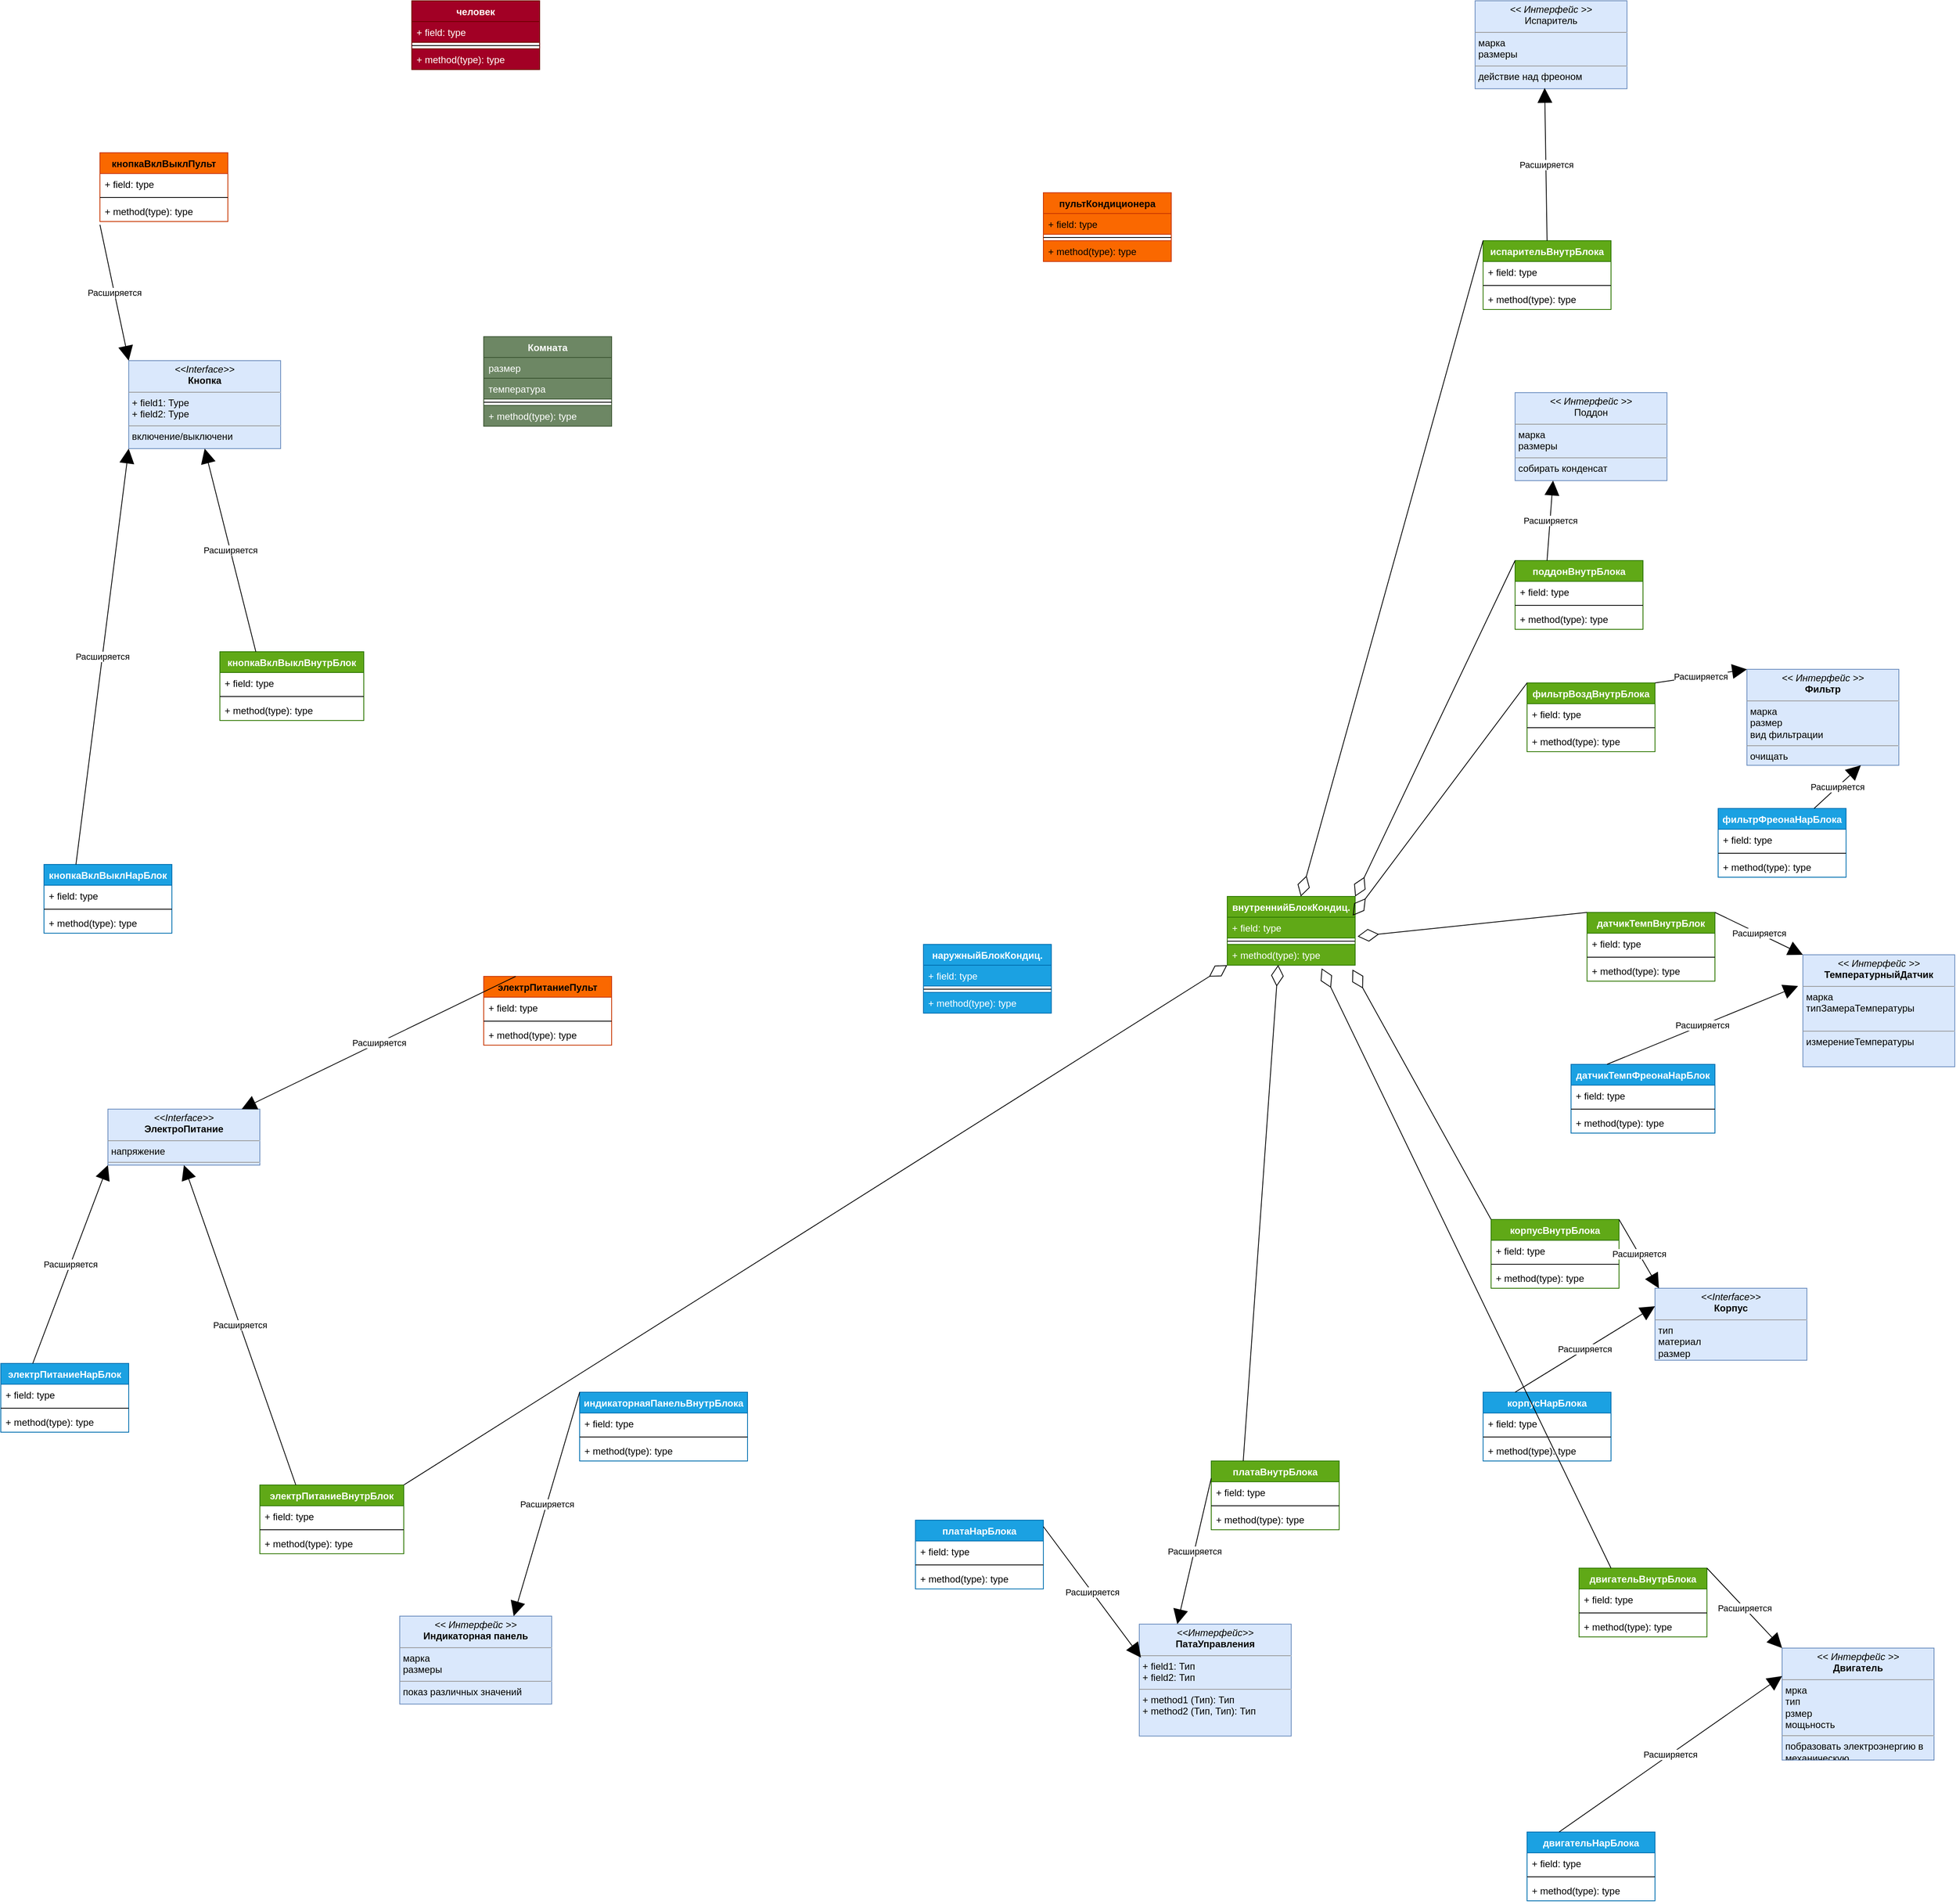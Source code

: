 <mxfile version="15.2.9" type="github">
  <diagram id="StQ4HunUXQLB1A0iZICE" name="Page-1">
    <mxGraphModel dx="3632" dy="700" grid="1" gridSize="10" guides="1" tooltips="1" connect="1" arrows="1" fold="1" page="1" pageScale="1" pageWidth="827" pageHeight="1169" math="0" shadow="0">
      <root>
        <mxCell id="0" />
        <mxCell id="1" parent="0" />
        <mxCell id="uEVnpnlh_BxVTxJ5QzeG-1" value="&lt;p style=&quot;margin: 0px ; margin-top: 4px ; text-align: center&quot;&gt;&lt;i&gt;&lt;font style=&quot;vertical-align: inherit&quot;&gt;&lt;font style=&quot;vertical-align: inherit&quot;&gt;&lt;font style=&quot;vertical-align: inherit&quot;&gt;&lt;font style=&quot;vertical-align: inherit&quot;&gt;&lt;font style=&quot;vertical-align: inherit&quot;&gt;&lt;font style=&quot;vertical-align: inherit&quot;&gt;&lt;font style=&quot;vertical-align: inherit&quot;&gt;&lt;font style=&quot;vertical-align: inherit&quot;&gt;&lt;font style=&quot;vertical-align: inherit&quot;&gt;&lt;font style=&quot;vertical-align: inherit&quot;&gt;&amp;lt;&amp;lt; Интерфейс &amp;gt;&amp;gt;&lt;/font&gt;&lt;/font&gt;&lt;/font&gt;&lt;/font&gt;&lt;/font&gt;&lt;/font&gt;&lt;/font&gt;&lt;/font&gt;&lt;/font&gt;&lt;/font&gt;&lt;/i&gt;&lt;br&gt;&lt;font style=&quot;vertical-align: inherit&quot;&gt;&lt;font style=&quot;vertical-align: inherit&quot;&gt;&lt;font style=&quot;vertical-align: inherit&quot;&gt;&lt;font style=&quot;vertical-align: inherit&quot;&gt;&lt;font style=&quot;vertical-align: inherit&quot;&gt;&lt;font style=&quot;vertical-align: inherit&quot;&gt;&lt;font style=&quot;vertical-align: inherit&quot;&gt;&lt;font style=&quot;vertical-align: inherit&quot;&gt;&lt;font style=&quot;vertical-align: inherit&quot;&gt;&lt;font style=&quot;vertical-align: inherit&quot;&gt; Испаритель&lt;/font&gt;&lt;/font&gt;&lt;/font&gt;&lt;/font&gt;&lt;/font&gt;&lt;/font&gt;&lt;/font&gt;&lt;/font&gt;&lt;/font&gt;&lt;/font&gt;&lt;/p&gt;&lt;hr size=&quot;1&quot;&gt;&lt;p style=&quot;margin: 0px ; margin-left: 4px&quot;&gt;&lt;font style=&quot;vertical-align: inherit&quot;&gt;&lt;font style=&quot;vertical-align: inherit&quot;&gt;&lt;font style=&quot;vertical-align: inherit&quot;&gt;&lt;font style=&quot;vertical-align: inherit&quot;&gt;&lt;font style=&quot;vertical-align: inherit&quot;&gt;&lt;font style=&quot;vertical-align: inherit&quot;&gt;&lt;font style=&quot;vertical-align: inherit&quot;&gt;&lt;font style=&quot;vertical-align: inherit&quot;&gt;&lt;font style=&quot;vertical-align: inherit&quot;&gt;&lt;font style=&quot;vertical-align: inherit&quot;&gt;марка &lt;/font&gt;&lt;/font&gt;&lt;/font&gt;&lt;/font&gt;&lt;/font&gt;&lt;/font&gt;&lt;/font&gt;&lt;/font&gt;&lt;/font&gt;&lt;/font&gt;&lt;br&gt;&lt;font style=&quot;vertical-align: inherit&quot;&gt;&lt;font style=&quot;vertical-align: inherit&quot;&gt;&lt;font style=&quot;vertical-align: inherit&quot;&gt;&lt;font style=&quot;vertical-align: inherit&quot;&gt;&lt;font style=&quot;vertical-align: inherit&quot;&gt;&lt;font style=&quot;vertical-align: inherit&quot;&gt;&lt;font style=&quot;vertical-align: inherit&quot;&gt;&lt;font style=&quot;vertical-align: inherit&quot;&gt;&lt;font style=&quot;vertical-align: inherit&quot;&gt;&lt;font style=&quot;vertical-align: inherit&quot;&gt;размеры&lt;/font&gt;&lt;/font&gt;&lt;/font&gt;&lt;/font&gt;&lt;/font&gt;&lt;/font&gt;&lt;/font&gt;&lt;/font&gt;&lt;/font&gt;&lt;/font&gt;&lt;/p&gt;&lt;hr size=&quot;1&quot;&gt;&lt;p style=&quot;margin: 0px ; margin-left: 4px&quot;&gt;&lt;font style=&quot;vertical-align: inherit&quot;&gt;&lt;font style=&quot;vertical-align: inherit&quot;&gt;&lt;font style=&quot;vertical-align: inherit&quot;&gt;&lt;font style=&quot;vertical-align: inherit&quot;&gt;&lt;font style=&quot;vertical-align: inherit&quot;&gt;&lt;font style=&quot;vertical-align: inherit&quot;&gt;&lt;font style=&quot;vertical-align: inherit&quot;&gt;&lt;font style=&quot;vertical-align: inherit&quot;&gt;&lt;font style=&quot;vertical-align: inherit&quot;&gt;&lt;font style=&quot;vertical-align: inherit&quot;&gt;действие над фреоном&lt;/font&gt;&lt;/font&gt;&lt;/font&gt;&lt;/font&gt;&lt;/font&gt;&lt;/font&gt;&lt;/font&gt;&lt;/font&gt;&lt;/font&gt;&lt;/font&gt;&lt;br&gt;&lt;br&gt;&lt;/p&gt;" style="verticalAlign=top;align=left;overflow=fill;fontSize=12;fontFamily=Helvetica;html=1;fillColor=#dae8fc;strokeColor=#6c8ebf;" parent="1" vertex="1">
          <mxGeometry x="30" y="220" width="190" height="110" as="geometry" />
        </mxCell>
        <mxCell id="kOpKmhs5cU5nhvXUeXju-1" value="испарительВнутрБлока" style="swimlane;fontStyle=1;align=center;verticalAlign=top;childLayout=stackLayout;horizontal=1;startSize=26;horizontalStack=0;resizeParent=1;resizeParentMax=0;resizeLast=0;collapsible=1;marginBottom=0;fillColor=#60a917;strokeColor=#2D7600;fontColor=#ffffff;" parent="1" vertex="1">
          <mxGeometry x="40" y="520" width="160" height="86" as="geometry">
            <mxRectangle x="40" y="520" width="170" height="26" as="alternateBounds" />
          </mxGeometry>
        </mxCell>
        <mxCell id="kOpKmhs5cU5nhvXUeXju-2" value="+ field: type" style="text;strokeColor=none;fillColor=none;align=left;verticalAlign=top;spacingLeft=4;spacingRight=4;overflow=hidden;rotatable=0;points=[[0,0.5],[1,0.5]];portConstraint=eastwest;" parent="kOpKmhs5cU5nhvXUeXju-1" vertex="1">
          <mxGeometry y="26" width="160" height="26" as="geometry" />
        </mxCell>
        <mxCell id="kOpKmhs5cU5nhvXUeXju-3" value="" style="line;strokeWidth=1;fillColor=none;align=left;verticalAlign=middle;spacingTop=-1;spacingLeft=3;spacingRight=3;rotatable=0;labelPosition=right;points=[];portConstraint=eastwest;" parent="kOpKmhs5cU5nhvXUeXju-1" vertex="1">
          <mxGeometry y="52" width="160" height="8" as="geometry" />
        </mxCell>
        <mxCell id="kOpKmhs5cU5nhvXUeXju-4" value="+ method(type): type" style="text;strokeColor=none;fillColor=none;align=left;verticalAlign=top;spacingLeft=4;spacingRight=4;overflow=hidden;rotatable=0;points=[[0,0.5],[1,0.5]];portConstraint=eastwest;" parent="kOpKmhs5cU5nhvXUeXju-1" vertex="1">
          <mxGeometry y="60" width="160" height="26" as="geometry" />
        </mxCell>
        <mxCell id="kOpKmhs5cU5nhvXUeXju-5" value="&lt;font style=&quot;vertical-align: inherit&quot;&gt;&lt;font style=&quot;vertical-align: inherit&quot;&gt;Расширяется&lt;/font&gt;&lt;/font&gt;" style="endArrow=block;endSize=16;endFill=1;html=1;exitX=0.5;exitY=0;exitDx=0;exitDy=0;entryX=0.458;entryY=0.991;entryDx=0;entryDy=0;entryPerimeter=0;" parent="1" source="kOpKmhs5cU5nhvXUeXju-1" target="uEVnpnlh_BxVTxJ5QzeG-1" edge="1">
          <mxGeometry width="160" relative="1" as="geometry">
            <mxPoint x="330" y="390" as="sourcePoint" />
            <mxPoint x="490" y="390" as="targetPoint" />
          </mxGeometry>
        </mxCell>
        <mxCell id="kOpKmhs5cU5nhvXUeXju-7" value="&lt;p style=&quot;margin: 0px ; margin-top: 4px ; text-align: center&quot;&gt;&lt;i&gt;&lt;font style=&quot;vertical-align: inherit&quot;&gt;&lt;font style=&quot;vertical-align: inherit&quot;&gt;&lt;font style=&quot;vertical-align: inherit&quot;&gt;&lt;font style=&quot;vertical-align: inherit&quot;&gt;&lt;font style=&quot;vertical-align: inherit&quot;&gt;&lt;font style=&quot;vertical-align: inherit&quot;&gt;&amp;lt;&amp;lt; Интерфейс &amp;gt;&amp;gt; &lt;/font&gt;&lt;/font&gt;&lt;/font&gt;&lt;/font&gt;&lt;/font&gt;&lt;/font&gt;&lt;/i&gt;&lt;br&gt;&lt;b&gt;&lt;font style=&quot;vertical-align: inherit&quot;&gt;&lt;font style=&quot;vertical-align: inherit&quot;&gt;&lt;font style=&quot;vertical-align: inherit&quot;&gt;&lt;font style=&quot;vertical-align: inherit&quot;&gt;&lt;font style=&quot;vertical-align: inherit&quot;&gt;&lt;font style=&quot;vertical-align: inherit&quot;&gt;Индикаторная панель&lt;/font&gt;&lt;/font&gt;&lt;/font&gt;&lt;/font&gt;&lt;/font&gt;&lt;/font&gt;&lt;/b&gt;&lt;/p&gt;&lt;hr size=&quot;1&quot;&gt;&lt;p style=&quot;margin: 0px ; margin-left: 4px&quot;&gt;&lt;font style=&quot;vertical-align: inherit&quot;&gt;&lt;font style=&quot;vertical-align: inherit&quot;&gt;&lt;font style=&quot;vertical-align: inherit&quot;&gt;&lt;font style=&quot;vertical-align: inherit&quot;&gt;&lt;font style=&quot;vertical-align: inherit&quot;&gt;марка &lt;/font&gt;&lt;/font&gt;&lt;/font&gt;&lt;/font&gt;&lt;/font&gt;&lt;br&gt;&lt;font style=&quot;vertical-align: inherit&quot;&gt;&lt;font style=&quot;vertical-align: inherit&quot;&gt;&lt;font style=&quot;vertical-align: inherit&quot;&gt;&lt;font style=&quot;vertical-align: inherit&quot;&gt;&lt;font style=&quot;vertical-align: inherit&quot;&gt;размеры&lt;/font&gt;&lt;/font&gt;&lt;/font&gt;&lt;/font&gt;&lt;/font&gt;&lt;br&gt;&lt;/p&gt;&lt;hr size=&quot;1&quot;&gt;&lt;p style=&quot;margin: 0px ; margin-left: 4px&quot;&gt;&lt;font style=&quot;vertical-align: inherit&quot;&gt;&lt;font style=&quot;vertical-align: inherit&quot;&gt;показ различных значений&lt;/font&gt;&lt;/font&gt;&lt;/p&gt;" style="verticalAlign=top;align=left;overflow=fill;fontSize=12;fontFamily=Helvetica;html=1;fillColor=#dae8fc;strokeColor=#6c8ebf;" parent="1" vertex="1">
          <mxGeometry x="-1315" y="2240" width="190" height="110" as="geometry" />
        </mxCell>
        <mxCell id="kOpKmhs5cU5nhvXUeXju-8" value="индикаторнаяПанельВнутрБлока&#xa;" style="swimlane;fontStyle=1;align=center;verticalAlign=top;childLayout=stackLayout;horizontal=1;startSize=26;horizontalStack=0;resizeParent=1;resizeParentMax=0;resizeLast=0;collapsible=1;marginBottom=0;fillColor=#1ba1e2;strokeColor=#006EAF;fontColor=#ffffff;" parent="1" vertex="1">
          <mxGeometry x="-1090" y="1960" width="210" height="86" as="geometry" />
        </mxCell>
        <mxCell id="kOpKmhs5cU5nhvXUeXju-9" value="+ field: type" style="text;strokeColor=none;fillColor=none;align=left;verticalAlign=top;spacingLeft=4;spacingRight=4;overflow=hidden;rotatable=0;points=[[0,0.5],[1,0.5]];portConstraint=eastwest;" parent="kOpKmhs5cU5nhvXUeXju-8" vertex="1">
          <mxGeometry y="26" width="210" height="26" as="geometry" />
        </mxCell>
        <mxCell id="kOpKmhs5cU5nhvXUeXju-10" value="" style="line;strokeWidth=1;fillColor=none;align=left;verticalAlign=middle;spacingTop=-1;spacingLeft=3;spacingRight=3;rotatable=0;labelPosition=right;points=[];portConstraint=eastwest;" parent="kOpKmhs5cU5nhvXUeXju-8" vertex="1">
          <mxGeometry y="52" width="210" height="8" as="geometry" />
        </mxCell>
        <mxCell id="kOpKmhs5cU5nhvXUeXju-11" value="+ method(type): type" style="text;strokeColor=none;fillColor=none;align=left;verticalAlign=top;spacingLeft=4;spacingRight=4;overflow=hidden;rotatable=0;points=[[0,0.5],[1,0.5]];portConstraint=eastwest;" parent="kOpKmhs5cU5nhvXUeXju-8" vertex="1">
          <mxGeometry y="60" width="210" height="26" as="geometry" />
        </mxCell>
        <mxCell id="kOpKmhs5cU5nhvXUeXju-12" value="&lt;font style=&quot;vertical-align: inherit&quot;&gt;&lt;font style=&quot;vertical-align: inherit&quot;&gt;Расширяется&lt;/font&gt;&lt;/font&gt;" style="endArrow=block;endSize=16;endFill=1;html=1;exitX=0;exitY=0;exitDx=0;exitDy=0;entryX=0.75;entryY=0;entryDx=0;entryDy=0;" parent="1" source="kOpKmhs5cU5nhvXUeXju-8" target="kOpKmhs5cU5nhvXUeXju-7" edge="1">
          <mxGeometry width="160" relative="1" as="geometry">
            <mxPoint x="392.98" y="520" as="sourcePoint" />
            <mxPoint x="390" y="329.01" as="targetPoint" />
          </mxGeometry>
        </mxCell>
        <mxCell id="kOpKmhs5cU5nhvXUeXju-13" value="&lt;p style=&quot;margin: 0px ; margin-top: 4px ; text-align: center&quot;&gt;&lt;i&gt;&lt;font style=&quot;vertical-align: inherit&quot;&gt;&lt;font style=&quot;vertical-align: inherit&quot;&gt;&lt;font style=&quot;vertical-align: inherit&quot;&gt;&lt;font style=&quot;vertical-align: inherit&quot;&gt;&lt;font style=&quot;vertical-align: inherit&quot;&gt;&lt;font style=&quot;vertical-align: inherit&quot;&gt;&lt;font style=&quot;vertical-align: inherit&quot;&gt;&lt;font style=&quot;vertical-align: inherit&quot;&gt;&amp;lt;&amp;lt; Интерфейс &amp;gt;&amp;gt; &lt;/font&gt;&lt;/font&gt;&lt;/font&gt;&lt;/font&gt;&lt;/font&gt;&lt;/font&gt;&lt;/font&gt;&lt;/font&gt;&lt;/i&gt;&lt;br&gt;&lt;b&gt;&lt;font style=&quot;vertical-align: inherit&quot;&gt;&lt;font style=&quot;vertical-align: inherit&quot;&gt;&lt;font style=&quot;vertical-align: inherit&quot;&gt;&lt;font style=&quot;vertical-align: inherit&quot;&gt;&lt;font style=&quot;vertical-align: inherit&quot;&gt;&lt;font style=&quot;vertical-align: inherit&quot;&gt;&lt;font style=&quot;vertical-align: inherit&quot;&gt;&lt;font style=&quot;vertical-align: inherit&quot;&gt;Фильтр&lt;/font&gt;&lt;/font&gt;&lt;/font&gt;&lt;/font&gt;&lt;/font&gt;&lt;/font&gt;&lt;/font&gt;&lt;/font&gt;&lt;/b&gt;&lt;/p&gt;&lt;hr size=&quot;1&quot;&gt;&lt;p style=&quot;margin: 0px ; margin-left: 4px&quot;&gt;&lt;font style=&quot;vertical-align: inherit&quot;&gt;&lt;font style=&quot;vertical-align: inherit&quot;&gt;марка&lt;/font&gt;&lt;/font&gt;&lt;/p&gt;&lt;p style=&quot;margin: 0px ; margin-left: 4px&quot;&gt;&lt;font style=&quot;vertical-align: inherit&quot;&gt;&lt;font style=&quot;vertical-align: inherit&quot;&gt;&lt;font style=&quot;vertical-align: inherit&quot;&gt;&lt;font style=&quot;vertical-align: inherit&quot;&gt;размер&lt;/font&gt;&lt;/font&gt;&lt;/font&gt;&lt;/font&gt;&lt;/p&gt;&lt;p style=&quot;margin: 0px ; margin-left: 4px&quot;&gt;&lt;font style=&quot;vertical-align: inherit&quot;&gt;&lt;font style=&quot;vertical-align: inherit&quot;&gt;&lt;font style=&quot;vertical-align: inherit&quot;&gt;&lt;font style=&quot;vertical-align: inherit&quot;&gt;&lt;font style=&quot;vertical-align: inherit&quot;&gt;&lt;font style=&quot;vertical-align: inherit&quot;&gt;вид фильтрации&lt;/font&gt;&lt;/font&gt;&lt;/font&gt;&lt;/font&gt;&lt;/font&gt;&lt;/font&gt;&lt;/p&gt;&lt;hr size=&quot;1&quot;&gt;&lt;p style=&quot;margin: 0px ; margin-left: 4px&quot;&gt;&lt;font style=&quot;vertical-align: inherit&quot;&gt;&lt;font style=&quot;vertical-align: inherit&quot;&gt;очищать&lt;/font&gt;&lt;/font&gt;&lt;/p&gt;" style="verticalAlign=top;align=left;overflow=fill;fontSize=12;fontFamily=Helvetica;html=1;fillColor=#dae8fc;strokeColor=#6c8ebf;" parent="1" vertex="1">
          <mxGeometry x="370" y="1056" width="190" height="120" as="geometry" />
        </mxCell>
        <mxCell id="kOpKmhs5cU5nhvXUeXju-15" value="фильтрВоздВнутрБлока" style="swimlane;fontStyle=1;align=center;verticalAlign=top;childLayout=stackLayout;horizontal=1;startSize=26;horizontalStack=0;resizeParent=1;resizeParentMax=0;resizeLast=0;collapsible=1;marginBottom=0;fillColor=#60a917;strokeColor=#2D7600;fontColor=#ffffff;" parent="1" vertex="1">
          <mxGeometry x="95" y="1073" width="160" height="86" as="geometry" />
        </mxCell>
        <mxCell id="kOpKmhs5cU5nhvXUeXju-16" value="+ field: type" style="text;strokeColor=none;fillColor=none;align=left;verticalAlign=top;spacingLeft=4;spacingRight=4;overflow=hidden;rotatable=0;points=[[0,0.5],[1,0.5]];portConstraint=eastwest;" parent="kOpKmhs5cU5nhvXUeXju-15" vertex="1">
          <mxGeometry y="26" width="160" height="26" as="geometry" />
        </mxCell>
        <mxCell id="kOpKmhs5cU5nhvXUeXju-17" value="" style="line;strokeWidth=1;fillColor=none;align=left;verticalAlign=middle;spacingTop=-1;spacingLeft=3;spacingRight=3;rotatable=0;labelPosition=right;points=[];portConstraint=eastwest;" parent="kOpKmhs5cU5nhvXUeXju-15" vertex="1">
          <mxGeometry y="52" width="160" height="8" as="geometry" />
        </mxCell>
        <mxCell id="kOpKmhs5cU5nhvXUeXju-18" value="+ method(type): type" style="text;strokeColor=none;fillColor=none;align=left;verticalAlign=top;spacingLeft=4;spacingRight=4;overflow=hidden;rotatable=0;points=[[0,0.5],[1,0.5]];portConstraint=eastwest;" parent="kOpKmhs5cU5nhvXUeXju-15" vertex="1">
          <mxGeometry y="60" width="160" height="26" as="geometry" />
        </mxCell>
        <mxCell id="kOpKmhs5cU5nhvXUeXju-19" value="фильтрФреонаНарБлока" style="swimlane;fontStyle=1;align=center;verticalAlign=top;childLayout=stackLayout;horizontal=1;startSize=26;horizontalStack=0;resizeParent=1;resizeParentMax=0;resizeLast=0;collapsible=1;marginBottom=0;fillColor=#1ba1e2;strokeColor=#006EAF;fontColor=#ffffff;" parent="1" vertex="1">
          <mxGeometry x="334" y="1230" width="160" height="86" as="geometry" />
        </mxCell>
        <mxCell id="kOpKmhs5cU5nhvXUeXju-20" value="+ field: type" style="text;strokeColor=none;fillColor=none;align=left;verticalAlign=top;spacingLeft=4;spacingRight=4;overflow=hidden;rotatable=0;points=[[0,0.5],[1,0.5]];portConstraint=eastwest;" parent="kOpKmhs5cU5nhvXUeXju-19" vertex="1">
          <mxGeometry y="26" width="160" height="26" as="geometry" />
        </mxCell>
        <mxCell id="kOpKmhs5cU5nhvXUeXju-21" value="" style="line;strokeWidth=1;fillColor=none;align=left;verticalAlign=middle;spacingTop=-1;spacingLeft=3;spacingRight=3;rotatable=0;labelPosition=right;points=[];portConstraint=eastwest;" parent="kOpKmhs5cU5nhvXUeXju-19" vertex="1">
          <mxGeometry y="52" width="160" height="8" as="geometry" />
        </mxCell>
        <mxCell id="kOpKmhs5cU5nhvXUeXju-22" value="+ method(type): type" style="text;strokeColor=none;fillColor=none;align=left;verticalAlign=top;spacingLeft=4;spacingRight=4;overflow=hidden;rotatable=0;points=[[0,0.5],[1,0.5]];portConstraint=eastwest;" parent="kOpKmhs5cU5nhvXUeXju-19" vertex="1">
          <mxGeometry y="60" width="160" height="26" as="geometry" />
        </mxCell>
        <mxCell id="kOpKmhs5cU5nhvXUeXju-23" value="&lt;font style=&quot;vertical-align: inherit&quot;&gt;&lt;font style=&quot;vertical-align: inherit&quot;&gt;Расширяется&lt;/font&gt;&lt;/font&gt;" style="endArrow=block;endSize=16;endFill=1;html=1;exitX=1;exitY=0;exitDx=0;exitDy=0;entryX=0;entryY=0;entryDx=0;entryDy=0;" parent="1" source="kOpKmhs5cU5nhvXUeXju-15" target="kOpKmhs5cU5nhvXUeXju-13" edge="1">
          <mxGeometry width="160" relative="1" as="geometry">
            <mxPoint x="630" y="510" as="sourcePoint" />
            <mxPoint x="630" y="330" as="targetPoint" />
          </mxGeometry>
        </mxCell>
        <mxCell id="kOpKmhs5cU5nhvXUeXju-24" value="&lt;font style=&quot;vertical-align: inherit&quot;&gt;&lt;font style=&quot;vertical-align: inherit&quot;&gt;Расширяется&lt;/font&gt;&lt;/font&gt;" style="endArrow=block;endSize=16;endFill=1;html=1;entryX=0.75;entryY=1;entryDx=0;entryDy=0;exitX=0.75;exitY=0;exitDx=0;exitDy=0;" parent="1" target="kOpKmhs5cU5nhvXUeXju-13" edge="1" source="kOpKmhs5cU5nhvXUeXju-19">
          <mxGeometry width="160" relative="1" as="geometry">
            <mxPoint x="800" y="510" as="sourcePoint" />
            <mxPoint x="800" y="330" as="targetPoint" />
          </mxGeometry>
        </mxCell>
        <mxCell id="kOpKmhs5cU5nhvXUeXju-25" value="&lt;p style=&quot;margin: 0px ; margin-top: 4px ; text-align: center&quot;&gt;&lt;i&gt;&lt;font style=&quot;vertical-align: inherit&quot;&gt;&lt;font style=&quot;vertical-align: inherit&quot;&gt;&lt;font style=&quot;vertical-align: inherit&quot;&gt;&lt;font style=&quot;vertical-align: inherit&quot;&gt;&amp;lt;&amp;lt; Интерфейс &amp;gt;&amp;gt; &lt;/font&gt;&lt;/font&gt;&lt;/font&gt;&lt;/font&gt;&lt;/i&gt;&lt;br&gt;&lt;b&gt;&lt;font style=&quot;vertical-align: inherit&quot;&gt;&lt;font style=&quot;vertical-align: inherit&quot;&gt;&lt;font style=&quot;vertical-align: inherit&quot;&gt;&lt;font style=&quot;vertical-align: inherit&quot;&gt;Двигатель&lt;/font&gt;&lt;/font&gt;&lt;/font&gt;&lt;/font&gt;&lt;/b&gt;&lt;/p&gt;&lt;hr size=&quot;1&quot;&gt;&lt;p style=&quot;margin: 0px ; margin-left: 4px&quot;&gt;&lt;font style=&quot;vertical-align: inherit&quot;&gt;&lt;font style=&quot;vertical-align: inherit&quot;&gt;&lt;font style=&quot;vertical-align: inherit&quot;&gt;&lt;font style=&quot;vertical-align: inherit&quot;&gt;мрка&lt;/font&gt;&lt;/font&gt;&lt;/font&gt;&lt;/font&gt;&lt;/p&gt;&lt;p style=&quot;margin: 0px ; margin-left: 4px&quot;&gt;&lt;font style=&quot;vertical-align: inherit&quot;&gt;&lt;font style=&quot;vertical-align: inherit&quot;&gt;&lt;font style=&quot;vertical-align: inherit&quot;&gt;&lt;font style=&quot;vertical-align: inherit&quot;&gt;&lt;font style=&quot;vertical-align: inherit&quot;&gt;&lt;font style=&quot;vertical-align: inherit&quot;&gt;тип&lt;/font&gt;&lt;/font&gt;&lt;/font&gt;&lt;/font&gt;&lt;/font&gt;&lt;/font&gt;&lt;/p&gt;&lt;p style=&quot;margin: 0px ; margin-left: 4px&quot;&gt;&lt;font style=&quot;vertical-align: inherit&quot;&gt;&lt;font style=&quot;vertical-align: inherit&quot;&gt;&lt;font style=&quot;vertical-align: inherit&quot;&gt;&lt;font style=&quot;vertical-align: inherit&quot;&gt;&lt;font style=&quot;vertical-align: inherit&quot;&gt;&lt;font style=&quot;vertical-align: inherit&quot;&gt;рзмер&lt;/font&gt;&lt;/font&gt;&lt;/font&gt;&lt;/font&gt;&lt;/font&gt;&lt;/font&gt;&lt;/p&gt;&lt;p style=&quot;margin: 0px ; margin-left: 4px&quot;&gt;&lt;font style=&quot;vertical-align: inherit&quot;&gt;&lt;font style=&quot;vertical-align: inherit&quot;&gt;&lt;font style=&quot;vertical-align: inherit&quot;&gt;&lt;font style=&quot;vertical-align: inherit&quot;&gt;&lt;font style=&quot;vertical-align: inherit&quot;&gt;&lt;font style=&quot;vertical-align: inherit&quot;&gt;&lt;font style=&quot;vertical-align: inherit&quot;&gt;&lt;font style=&quot;vertical-align: inherit&quot;&gt;мощьность&lt;/font&gt;&lt;/font&gt;&lt;/font&gt;&lt;/font&gt;&lt;/font&gt;&lt;/font&gt;&lt;/font&gt;&lt;/font&gt;&lt;/p&gt;&lt;hr size=&quot;1&quot;&gt;&lt;p style=&quot;margin: 0px ; margin-left: 4px&quot;&gt;&lt;font style=&quot;vertical-align: inherit&quot;&gt;&lt;font style=&quot;vertical-align: inherit&quot;&gt;побразовать электроэнергию в&lt;/font&gt;&lt;/font&gt;&lt;/p&gt;&lt;p style=&quot;margin: 0px ; margin-left: 4px&quot;&gt;&lt;font style=&quot;vertical-align: inherit&quot;&gt;&lt;font style=&quot;vertical-align: inherit&quot;&gt;&lt;font style=&quot;vertical-align: inherit&quot;&gt;&lt;font style=&quot;vertical-align: inherit&quot;&gt;механическую&lt;/font&gt;&lt;/font&gt;&lt;/font&gt;&lt;/font&gt;&lt;/p&gt;" style="verticalAlign=top;align=left;overflow=fill;fontSize=12;fontFamily=Helvetica;html=1;fillColor=#dae8fc;strokeColor=#6c8ebf;" parent="1" vertex="1">
          <mxGeometry x="414" y="2280" width="190" height="140" as="geometry" />
        </mxCell>
        <mxCell id="kOpKmhs5cU5nhvXUeXju-26" value="двигательВнутрБлока" style="swimlane;fontStyle=1;align=center;verticalAlign=top;childLayout=stackLayout;horizontal=1;startSize=26;horizontalStack=0;resizeParent=1;resizeParentMax=0;resizeLast=0;collapsible=1;marginBottom=0;fillColor=#60a917;strokeColor=#2D7600;fontColor=#ffffff;" parent="1" vertex="1">
          <mxGeometry x="160" y="2180" width="160" height="86" as="geometry" />
        </mxCell>
        <mxCell id="kOpKmhs5cU5nhvXUeXju-27" value="+ field: type" style="text;strokeColor=none;fillColor=none;align=left;verticalAlign=top;spacingLeft=4;spacingRight=4;overflow=hidden;rotatable=0;points=[[0,0.5],[1,0.5]];portConstraint=eastwest;" parent="kOpKmhs5cU5nhvXUeXju-26" vertex="1">
          <mxGeometry y="26" width="160" height="26" as="geometry" />
        </mxCell>
        <mxCell id="kOpKmhs5cU5nhvXUeXju-28" value="" style="line;strokeWidth=1;fillColor=none;align=left;verticalAlign=middle;spacingTop=-1;spacingLeft=3;spacingRight=3;rotatable=0;labelPosition=right;points=[];portConstraint=eastwest;" parent="kOpKmhs5cU5nhvXUeXju-26" vertex="1">
          <mxGeometry y="52" width="160" height="8" as="geometry" />
        </mxCell>
        <mxCell id="kOpKmhs5cU5nhvXUeXju-29" value="+ method(type): type" style="text;strokeColor=none;fillColor=none;align=left;verticalAlign=top;spacingLeft=4;spacingRight=4;overflow=hidden;rotatable=0;points=[[0,0.5],[1,0.5]];portConstraint=eastwest;" parent="kOpKmhs5cU5nhvXUeXju-26" vertex="1">
          <mxGeometry y="60" width="160" height="26" as="geometry" />
        </mxCell>
        <mxCell id="kOpKmhs5cU5nhvXUeXju-30" value="двигательНарБлока" style="swimlane;fontStyle=1;align=center;verticalAlign=top;childLayout=stackLayout;horizontal=1;startSize=26;horizontalStack=0;resizeParent=1;resizeParentMax=0;resizeLast=0;collapsible=1;marginBottom=0;fillColor=#1ba1e2;strokeColor=#006EAF;fontColor=#ffffff;" parent="1" vertex="1">
          <mxGeometry x="95" y="2510" width="160" height="86" as="geometry" />
        </mxCell>
        <mxCell id="kOpKmhs5cU5nhvXUeXju-31" value="+ field: type" style="text;strokeColor=none;fillColor=none;align=left;verticalAlign=top;spacingLeft=4;spacingRight=4;overflow=hidden;rotatable=0;points=[[0,0.5],[1,0.5]];portConstraint=eastwest;" parent="kOpKmhs5cU5nhvXUeXju-30" vertex="1">
          <mxGeometry y="26" width="160" height="26" as="geometry" />
        </mxCell>
        <mxCell id="kOpKmhs5cU5nhvXUeXju-32" value="" style="line;strokeWidth=1;fillColor=none;align=left;verticalAlign=middle;spacingTop=-1;spacingLeft=3;spacingRight=3;rotatable=0;labelPosition=right;points=[];portConstraint=eastwest;" parent="kOpKmhs5cU5nhvXUeXju-30" vertex="1">
          <mxGeometry y="52" width="160" height="8" as="geometry" />
        </mxCell>
        <mxCell id="kOpKmhs5cU5nhvXUeXju-33" value="+ method(type): type" style="text;strokeColor=none;fillColor=none;align=left;verticalAlign=top;spacingLeft=4;spacingRight=4;overflow=hidden;rotatable=0;points=[[0,0.5],[1,0.5]];portConstraint=eastwest;" parent="kOpKmhs5cU5nhvXUeXju-30" vertex="1">
          <mxGeometry y="60" width="160" height="26" as="geometry" />
        </mxCell>
        <mxCell id="kOpKmhs5cU5nhvXUeXju-34" value="&lt;font style=&quot;vertical-align: inherit&quot;&gt;&lt;font style=&quot;vertical-align: inherit&quot;&gt;Расширяется&lt;/font&gt;&lt;/font&gt;" style="endArrow=block;endSize=16;endFill=1;html=1;entryX=0;entryY=0;entryDx=0;entryDy=0;exitX=1;exitY=0;exitDx=0;exitDy=0;" parent="1" source="kOpKmhs5cU5nhvXUeXju-26" target="kOpKmhs5cU5nhvXUeXju-25" edge="1">
          <mxGeometry width="160" relative="1" as="geometry">
            <mxPoint x="1120" y="530" as="sourcePoint" />
            <mxPoint x="1042.5" y="360" as="targetPoint" />
          </mxGeometry>
        </mxCell>
        <mxCell id="kOpKmhs5cU5nhvXUeXju-35" value="&lt;font style=&quot;vertical-align: inherit&quot;&gt;&lt;font style=&quot;vertical-align: inherit&quot;&gt;Расширяется&lt;/font&gt;&lt;/font&gt;" style="endArrow=block;endSize=16;endFill=1;html=1;entryX=0;entryY=0.25;entryDx=0;entryDy=0;exitX=0.25;exitY=0;exitDx=0;exitDy=0;" parent="1" source="kOpKmhs5cU5nhvXUeXju-30" target="kOpKmhs5cU5nhvXUeXju-25" edge="1">
          <mxGeometry width="160" relative="1" as="geometry">
            <mxPoint x="1347.5" y="520" as="sourcePoint" />
            <mxPoint x="1270" y="350" as="targetPoint" />
          </mxGeometry>
        </mxCell>
        <mxCell id="kOpKmhs5cU5nhvXUeXju-36" value="&lt;p style=&quot;margin: 0px ; margin-top: 4px ; text-align: center&quot;&gt;&lt;i&gt;&lt;font style=&quot;vertical-align: inherit&quot;&gt;&lt;font style=&quot;vertical-align: inherit&quot;&gt;&lt;font style=&quot;vertical-align: inherit&quot;&gt;&lt;font style=&quot;vertical-align: inherit&quot;&gt;&amp;lt;&amp;lt; Интерфейс &amp;gt;&amp;gt;&lt;/font&gt;&lt;/font&gt;&lt;/font&gt;&lt;/font&gt;&lt;/i&gt;&lt;br&gt;&lt;font style=&quot;vertical-align: inherit&quot;&gt;&lt;font style=&quot;vertical-align: inherit&quot;&gt;&lt;font style=&quot;vertical-align: inherit&quot;&gt;&lt;font style=&quot;vertical-align: inherit&quot;&gt; Поддон&lt;/font&gt;&lt;/font&gt;&lt;/font&gt;&lt;/font&gt;&lt;/p&gt;&lt;hr size=&quot;1&quot;&gt;&lt;p style=&quot;margin: 0px ; margin-left: 4px&quot;&gt;&lt;font style=&quot;vertical-align: inherit&quot;&gt;&lt;font style=&quot;vertical-align: inherit&quot;&gt;&lt;font style=&quot;vertical-align: inherit&quot;&gt;марка &lt;/font&gt;&lt;/font&gt;&lt;/font&gt;&lt;br&gt;&lt;font style=&quot;vertical-align: inherit&quot;&gt;&lt;font style=&quot;vertical-align: inherit&quot;&gt;&lt;font style=&quot;vertical-align: inherit&quot;&gt;размеры&lt;/font&gt;&lt;/font&gt;&lt;/font&gt;&lt;br&gt;&lt;/p&gt;&lt;hr size=&quot;1&quot;&gt;&lt;p style=&quot;margin: 0px ; margin-left: 4px&quot;&gt;&lt;font style=&quot;vertical-align: inherit&quot;&gt;&lt;font style=&quot;vertical-align: inherit&quot;&gt;собирать конденсат&lt;/font&gt;&lt;/font&gt;&lt;/p&gt;" style="verticalAlign=top;align=left;overflow=fill;fontSize=12;fontFamily=Helvetica;html=1;fillColor=#dae8fc;strokeColor=#6c8ebf;" parent="1" vertex="1">
          <mxGeometry x="80" y="710" width="190" height="110" as="geometry" />
        </mxCell>
        <mxCell id="kOpKmhs5cU5nhvXUeXju-37" value="поддонВнутрБлока" style="swimlane;fontStyle=1;align=center;verticalAlign=top;childLayout=stackLayout;horizontal=1;startSize=26;horizontalStack=0;resizeParent=1;resizeParentMax=0;resizeLast=0;collapsible=1;marginBottom=0;fillColor=#60a917;strokeColor=#2D7600;fontColor=#ffffff;" parent="1" vertex="1">
          <mxGeometry x="80" y="920" width="160" height="86" as="geometry" />
        </mxCell>
        <mxCell id="kOpKmhs5cU5nhvXUeXju-38" value="+ field: type" style="text;strokeColor=none;fillColor=none;align=left;verticalAlign=top;spacingLeft=4;spacingRight=4;overflow=hidden;rotatable=0;points=[[0,0.5],[1,0.5]];portConstraint=eastwest;" parent="kOpKmhs5cU5nhvXUeXju-37" vertex="1">
          <mxGeometry y="26" width="160" height="26" as="geometry" />
        </mxCell>
        <mxCell id="kOpKmhs5cU5nhvXUeXju-39" value="" style="line;strokeWidth=1;fillColor=none;align=left;verticalAlign=middle;spacingTop=-1;spacingLeft=3;spacingRight=3;rotatable=0;labelPosition=right;points=[];portConstraint=eastwest;" parent="kOpKmhs5cU5nhvXUeXju-37" vertex="1">
          <mxGeometry y="52" width="160" height="8" as="geometry" />
        </mxCell>
        <mxCell id="kOpKmhs5cU5nhvXUeXju-40" value="+ method(type): type" style="text;strokeColor=none;fillColor=none;align=left;verticalAlign=top;spacingLeft=4;spacingRight=4;overflow=hidden;rotatable=0;points=[[0,0.5],[1,0.5]];portConstraint=eastwest;" parent="kOpKmhs5cU5nhvXUeXju-37" vertex="1">
          <mxGeometry y="60" width="160" height="26" as="geometry" />
        </mxCell>
        <mxCell id="kOpKmhs5cU5nhvXUeXju-41" value="&lt;font style=&quot;vertical-align: inherit&quot;&gt;&lt;font style=&quot;vertical-align: inherit&quot;&gt;Расширяется&lt;/font&gt;&lt;/font&gt;" style="endArrow=block;endSize=16;endFill=1;html=1;exitX=0.25;exitY=0;exitDx=0;exitDy=0;entryX=0.25;entryY=1;entryDx=0;entryDy=0;" parent="1" source="kOpKmhs5cU5nhvXUeXju-37" target="kOpKmhs5cU5nhvXUeXju-36" edge="1">
          <mxGeometry width="160" relative="1" as="geometry">
            <mxPoint x="120" y="660" as="sourcePoint" />
            <mxPoint x="117.02" y="469.01" as="targetPoint" />
          </mxGeometry>
        </mxCell>
        <mxCell id="kOpKmhs5cU5nhvXUeXju-42" value="&lt;p style=&quot;margin: 0px ; margin-top: 4px ; text-align: center&quot;&gt;&lt;i&gt;&lt;font style=&quot;vertical-align: inherit&quot;&gt;&lt;font style=&quot;vertical-align: inherit&quot;&gt;&amp;lt;&amp;lt;Интерфейс&amp;gt;&amp;gt; &lt;/font&gt;&lt;/font&gt;&lt;/i&gt;&lt;br&gt;&lt;b&gt;&lt;font style=&quot;vertical-align: inherit&quot;&gt;&lt;font style=&quot;vertical-align: inherit&quot;&gt;ПатаУправления&lt;/font&gt;&lt;/font&gt;&lt;/b&gt;&lt;/p&gt;&lt;hr size=&quot;1&quot;&gt;&lt;p style=&quot;margin: 0px ; margin-left: 4px&quot;&gt;&lt;font style=&quot;vertical-align: inherit&quot;&gt;&lt;font style=&quot;vertical-align: inherit&quot;&gt;+ field1: Тип &lt;/font&gt;&lt;/font&gt;&lt;br&gt;&lt;font style=&quot;vertical-align: inherit&quot;&gt;&lt;font style=&quot;vertical-align: inherit&quot;&gt;+ field2: Тип&lt;/font&gt;&lt;/font&gt;&lt;/p&gt;&lt;hr size=&quot;1&quot;&gt;&lt;p style=&quot;margin: 0px ; margin-left: 4px&quot;&gt;&lt;font style=&quot;vertical-align: inherit&quot;&gt;&lt;font style=&quot;vertical-align: inherit&quot;&gt;+ method1 (Тип): Тип &lt;/font&gt;&lt;/font&gt;&lt;br&gt;&lt;font style=&quot;vertical-align: inherit&quot;&gt;&lt;font style=&quot;vertical-align: inherit&quot;&gt;+ method2 (Тип, Тип): Тип&lt;/font&gt;&lt;/font&gt;&lt;/p&gt;" style="verticalAlign=top;align=left;overflow=fill;fontSize=12;fontFamily=Helvetica;html=1;fillColor=#dae8fc;strokeColor=#6c8ebf;" parent="1" vertex="1">
          <mxGeometry x="-390" y="2250" width="190" height="140" as="geometry" />
        </mxCell>
        <mxCell id="kOpKmhs5cU5nhvXUeXju-43" value="платаВнутрБлока" style="swimlane;fontStyle=1;align=center;verticalAlign=top;childLayout=stackLayout;horizontal=1;startSize=26;horizontalStack=0;resizeParent=1;resizeParentMax=0;resizeLast=0;collapsible=1;marginBottom=0;fillColor=#60a917;strokeColor=#2D7600;fontColor=#ffffff;" parent="1" vertex="1">
          <mxGeometry x="-300" y="2046" width="160" height="86" as="geometry" />
        </mxCell>
        <mxCell id="kOpKmhs5cU5nhvXUeXju-44" value="+ field: type" style="text;strokeColor=none;fillColor=none;align=left;verticalAlign=top;spacingLeft=4;spacingRight=4;overflow=hidden;rotatable=0;points=[[0,0.5],[1,0.5]];portConstraint=eastwest;" parent="kOpKmhs5cU5nhvXUeXju-43" vertex="1">
          <mxGeometry y="26" width="160" height="26" as="geometry" />
        </mxCell>
        <mxCell id="kOpKmhs5cU5nhvXUeXju-45" value="" style="line;strokeWidth=1;fillColor=none;align=left;verticalAlign=middle;spacingTop=-1;spacingLeft=3;spacingRight=3;rotatable=0;labelPosition=right;points=[];portConstraint=eastwest;" parent="kOpKmhs5cU5nhvXUeXju-43" vertex="1">
          <mxGeometry y="52" width="160" height="8" as="geometry" />
        </mxCell>
        <mxCell id="kOpKmhs5cU5nhvXUeXju-46" value="+ method(type): type" style="text;strokeColor=none;fillColor=none;align=left;verticalAlign=top;spacingLeft=4;spacingRight=4;overflow=hidden;rotatable=0;points=[[0,0.5],[1,0.5]];portConstraint=eastwest;" parent="kOpKmhs5cU5nhvXUeXju-43" vertex="1">
          <mxGeometry y="60" width="160" height="26" as="geometry" />
        </mxCell>
        <mxCell id="kOpKmhs5cU5nhvXUeXju-47" value="платаНарБлока" style="swimlane;fontStyle=1;align=center;verticalAlign=top;childLayout=stackLayout;horizontal=1;startSize=26;horizontalStack=0;resizeParent=1;resizeParentMax=0;resizeLast=0;collapsible=1;marginBottom=0;fillColor=#1ba1e2;strokeColor=#006EAF;fontColor=#ffffff;" parent="1" vertex="1">
          <mxGeometry x="-670" y="2120" width="160" height="86" as="geometry" />
        </mxCell>
        <mxCell id="kOpKmhs5cU5nhvXUeXju-48" value="+ field: type" style="text;strokeColor=none;fillColor=none;align=left;verticalAlign=top;spacingLeft=4;spacingRight=4;overflow=hidden;rotatable=0;points=[[0,0.5],[1,0.5]];portConstraint=eastwest;" parent="kOpKmhs5cU5nhvXUeXju-47" vertex="1">
          <mxGeometry y="26" width="160" height="26" as="geometry" />
        </mxCell>
        <mxCell id="kOpKmhs5cU5nhvXUeXju-49" value="" style="line;strokeWidth=1;fillColor=none;align=left;verticalAlign=middle;spacingTop=-1;spacingLeft=3;spacingRight=3;rotatable=0;labelPosition=right;points=[];portConstraint=eastwest;" parent="kOpKmhs5cU5nhvXUeXju-47" vertex="1">
          <mxGeometry y="52" width="160" height="8" as="geometry" />
        </mxCell>
        <mxCell id="kOpKmhs5cU5nhvXUeXju-50" value="+ method(type): type" style="text;strokeColor=none;fillColor=none;align=left;verticalAlign=top;spacingLeft=4;spacingRight=4;overflow=hidden;rotatable=0;points=[[0,0.5],[1,0.5]];portConstraint=eastwest;" parent="kOpKmhs5cU5nhvXUeXju-47" vertex="1">
          <mxGeometry y="60" width="160" height="26" as="geometry" />
        </mxCell>
        <mxCell id="kOpKmhs5cU5nhvXUeXju-51" value="&lt;font style=&quot;vertical-align: inherit&quot;&gt;&lt;font style=&quot;vertical-align: inherit&quot;&gt;Расширяется&lt;/font&gt;&lt;/font&gt;" style="endArrow=block;endSize=16;endFill=1;html=1;exitX=0;exitY=0.25;exitDx=0;exitDy=0;entryX=0.25;entryY=0;entryDx=0;entryDy=0;" parent="1" source="kOpKmhs5cU5nhvXUeXju-43" target="kOpKmhs5cU5nhvXUeXju-42" edge="1">
          <mxGeometry width="160" relative="1" as="geometry">
            <mxPoint x="370" y="880" as="sourcePoint" />
            <mxPoint x="377.5" y="780" as="targetPoint" />
          </mxGeometry>
        </mxCell>
        <mxCell id="kOpKmhs5cU5nhvXUeXju-52" value="&lt;font style=&quot;vertical-align: inherit&quot;&gt;&lt;font style=&quot;vertical-align: inherit&quot;&gt;Расширяется&lt;/font&gt;&lt;/font&gt;" style="endArrow=block;endSize=16;endFill=1;html=1;exitX=1;exitY=0.093;exitDx=0;exitDy=0;entryX=0.011;entryY=0.3;entryDx=0;entryDy=0;entryPerimeter=0;exitPerimeter=0;" parent="1" source="kOpKmhs5cU5nhvXUeXju-47" target="kOpKmhs5cU5nhvXUeXju-42" edge="1">
          <mxGeometry width="160" relative="1" as="geometry">
            <mxPoint x="510" y="870" as="sourcePoint" />
            <mxPoint x="517.5" y="770" as="targetPoint" />
          </mxGeometry>
        </mxCell>
        <mxCell id="kOpKmhs5cU5nhvXUeXju-53" value="&lt;p style=&quot;margin: 0px ; margin-top: 4px ; text-align: center&quot;&gt;&lt;i&gt;&lt;font style=&quot;vertical-align: inherit&quot;&gt;&lt;font style=&quot;vertical-align: inherit&quot;&gt;&lt;font style=&quot;vertical-align: inherit&quot;&gt;&lt;font style=&quot;vertical-align: inherit&quot;&gt;&amp;lt;&amp;lt; Интерфейс &amp;gt;&amp;gt; &lt;/font&gt;&lt;/font&gt;&lt;/font&gt;&lt;/font&gt;&lt;/i&gt;&lt;br&gt;&lt;b&gt;&lt;font style=&quot;vertical-align: inherit&quot;&gt;&lt;font style=&quot;vertical-align: inherit&quot;&gt;&lt;font style=&quot;vertical-align: inherit&quot;&gt;&lt;font style=&quot;vertical-align: inherit&quot;&gt;ТемпературныйДатчик&lt;/font&gt;&lt;/font&gt;&lt;/font&gt;&lt;/font&gt;&lt;/b&gt;&lt;/p&gt;&lt;hr size=&quot;1&quot;&gt;&lt;p style=&quot;margin: 0px ; margin-left: 4px&quot;&gt;&lt;font style=&quot;vertical-align: inherit&quot;&gt;&lt;font style=&quot;vertical-align: inherit&quot;&gt;&lt;font style=&quot;vertical-align: inherit&quot;&gt;&lt;font style=&quot;vertical-align: inherit&quot;&gt;марка&lt;/font&gt;&lt;/font&gt;&lt;/font&gt;&lt;/font&gt;&lt;/p&gt;&lt;p style=&quot;margin: 0px ; margin-left: 4px&quot;&gt;&lt;font style=&quot;vertical-align: inherit&quot;&gt;&lt;font style=&quot;vertical-align: inherit&quot;&gt;&lt;font style=&quot;vertical-align: inherit&quot;&gt;&lt;font style=&quot;vertical-align: inherit&quot;&gt;&lt;font style=&quot;vertical-align: inherit&quot;&gt;&lt;font style=&quot;vertical-align: inherit&quot;&gt;типЗамераТемпературы&lt;/font&gt;&lt;/font&gt;&lt;/font&gt;&lt;/font&gt;&lt;/font&gt;&lt;/font&gt;&lt;/p&gt;&lt;p style=&quot;margin: 0px ; margin-left: 4px&quot;&gt;&lt;br&gt;&lt;/p&gt;&lt;hr size=&quot;1&quot;&gt;&lt;p style=&quot;margin: 0px ; margin-left: 4px&quot;&gt;&lt;font style=&quot;vertical-align: inherit&quot;&gt;&lt;font style=&quot;vertical-align: inherit&quot;&gt;измерениеТемпературы&lt;/font&gt;&lt;/font&gt;&lt;/p&gt;" style="verticalAlign=top;align=left;overflow=fill;fontSize=12;fontFamily=Helvetica;html=1;fillColor=#dae8fc;strokeColor=#6c8ebf;" parent="1" vertex="1">
          <mxGeometry x="440" y="1413" width="190" height="140" as="geometry" />
        </mxCell>
        <mxCell id="kOpKmhs5cU5nhvXUeXju-54" value="датчикТемпВнутрБлок" style="swimlane;fontStyle=1;align=center;verticalAlign=top;childLayout=stackLayout;horizontal=1;startSize=26;horizontalStack=0;resizeParent=1;resizeParentMax=0;resizeLast=0;collapsible=1;marginBottom=0;fillColor=#60a917;strokeColor=#2D7600;fontColor=#ffffff;" parent="1" vertex="1">
          <mxGeometry x="170" y="1360" width="160" height="86" as="geometry" />
        </mxCell>
        <mxCell id="kOpKmhs5cU5nhvXUeXju-55" value="+ field: type" style="text;strokeColor=none;fillColor=none;align=left;verticalAlign=top;spacingLeft=4;spacingRight=4;overflow=hidden;rotatable=0;points=[[0,0.5],[1,0.5]];portConstraint=eastwest;" parent="kOpKmhs5cU5nhvXUeXju-54" vertex="1">
          <mxGeometry y="26" width="160" height="26" as="geometry" />
        </mxCell>
        <mxCell id="kOpKmhs5cU5nhvXUeXju-56" value="" style="line;strokeWidth=1;fillColor=none;align=left;verticalAlign=middle;spacingTop=-1;spacingLeft=3;spacingRight=3;rotatable=0;labelPosition=right;points=[];portConstraint=eastwest;" parent="kOpKmhs5cU5nhvXUeXju-54" vertex="1">
          <mxGeometry y="52" width="160" height="8" as="geometry" />
        </mxCell>
        <mxCell id="kOpKmhs5cU5nhvXUeXju-57" value="+ method(type): type" style="text;strokeColor=none;fillColor=none;align=left;verticalAlign=top;spacingLeft=4;spacingRight=4;overflow=hidden;rotatable=0;points=[[0,0.5],[1,0.5]];portConstraint=eastwest;" parent="kOpKmhs5cU5nhvXUeXju-54" vertex="1">
          <mxGeometry y="60" width="160" height="26" as="geometry" />
        </mxCell>
        <mxCell id="kOpKmhs5cU5nhvXUeXju-58" value="датчикТемпФреонаНарБлок" style="swimlane;fontStyle=1;align=center;verticalAlign=top;childLayout=stackLayout;horizontal=1;startSize=26;horizontalStack=0;resizeParent=1;resizeParentMax=0;resizeLast=0;collapsible=1;marginBottom=0;fillColor=#1ba1e2;strokeColor=#006EAF;fontColor=#ffffff;" parent="1" vertex="1">
          <mxGeometry x="150" y="1550" width="180" height="86" as="geometry" />
        </mxCell>
        <mxCell id="kOpKmhs5cU5nhvXUeXju-59" value="+ field: type" style="text;strokeColor=none;fillColor=none;align=left;verticalAlign=top;spacingLeft=4;spacingRight=4;overflow=hidden;rotatable=0;points=[[0,0.5],[1,0.5]];portConstraint=eastwest;" parent="kOpKmhs5cU5nhvXUeXju-58" vertex="1">
          <mxGeometry y="26" width="180" height="26" as="geometry" />
        </mxCell>
        <mxCell id="kOpKmhs5cU5nhvXUeXju-60" value="" style="line;strokeWidth=1;fillColor=none;align=left;verticalAlign=middle;spacingTop=-1;spacingLeft=3;spacingRight=3;rotatable=0;labelPosition=right;points=[];portConstraint=eastwest;" parent="kOpKmhs5cU5nhvXUeXju-58" vertex="1">
          <mxGeometry y="52" width="180" height="8" as="geometry" />
        </mxCell>
        <mxCell id="kOpKmhs5cU5nhvXUeXju-61" value="+ method(type): type" style="text;strokeColor=none;fillColor=none;align=left;verticalAlign=top;spacingLeft=4;spacingRight=4;overflow=hidden;rotatable=0;points=[[0,0.5],[1,0.5]];portConstraint=eastwest;" parent="kOpKmhs5cU5nhvXUeXju-58" vertex="1">
          <mxGeometry y="60" width="180" height="26" as="geometry" />
        </mxCell>
        <mxCell id="kOpKmhs5cU5nhvXUeXju-62" value="&lt;font style=&quot;vertical-align: inherit&quot;&gt;&lt;font style=&quot;vertical-align: inherit&quot;&gt;Расширяется&lt;/font&gt;&lt;/font&gt;" style="endArrow=block;endSize=16;endFill=1;html=1;exitX=1;exitY=0;exitDx=0;exitDy=0;entryX=0;entryY=0;entryDx=0;entryDy=0;" parent="1" source="kOpKmhs5cU5nhvXUeXju-54" target="kOpKmhs5cU5nhvXUeXju-53" edge="1">
          <mxGeometry width="160" relative="1" as="geometry">
            <mxPoint x="920" y="870" as="sourcePoint" />
            <mxPoint x="842.5" y="785" as="targetPoint" />
          </mxGeometry>
        </mxCell>
        <mxCell id="kOpKmhs5cU5nhvXUeXju-63" value="&lt;font style=&quot;vertical-align: inherit&quot;&gt;&lt;font style=&quot;vertical-align: inherit&quot;&gt;Расширяется&lt;/font&gt;&lt;/font&gt;" style="endArrow=block;endSize=16;endFill=1;html=1;exitX=0.25;exitY=0;exitDx=0;exitDy=0;entryX=-0.032;entryY=0.279;entryDx=0;entryDy=0;entryPerimeter=0;" parent="1" source="kOpKmhs5cU5nhvXUeXju-58" target="kOpKmhs5cU5nhvXUeXju-53" edge="1">
          <mxGeometry width="160" relative="1" as="geometry">
            <mxPoint x="1110" y="870" as="sourcePoint" />
            <mxPoint x="1032.5" y="785" as="targetPoint" />
          </mxGeometry>
        </mxCell>
        <mxCell id="kOpKmhs5cU5nhvXUeXju-64" value="&lt;p style=&quot;margin: 0px ; margin-top: 4px ; text-align: center&quot;&gt;&lt;i&gt;&amp;lt;&amp;lt;Interface&amp;gt;&amp;gt;&lt;/i&gt;&lt;br&gt;&lt;b&gt;Корпус&lt;/b&gt;&lt;/p&gt;&lt;hr size=&quot;1&quot;&gt;&lt;p style=&quot;margin: 0px ; margin-left: 4px&quot;&gt;тип&lt;/p&gt;&lt;p style=&quot;margin: 0px ; margin-left: 4px&quot;&gt;материал&lt;/p&gt;&lt;p style=&quot;margin: 0px ; margin-left: 4px&quot;&gt;размер&lt;/p&gt;&lt;hr size=&quot;1&quot;&gt;&lt;p style=&quot;margin: 0px ; margin-left: 4px&quot;&gt;&lt;br&gt;&lt;/p&gt;" style="verticalAlign=top;align=left;overflow=fill;fontSize=12;fontFamily=Helvetica;html=1;fillColor=#dae8fc;strokeColor=#6c8ebf;" parent="1" vertex="1">
          <mxGeometry x="255" y="1830" width="190" height="90" as="geometry" />
        </mxCell>
        <mxCell id="kOpKmhs5cU5nhvXUeXju-65" value="корпусВнутрБлока" style="swimlane;fontStyle=1;align=center;verticalAlign=top;childLayout=stackLayout;horizontal=1;startSize=26;horizontalStack=0;resizeParent=1;resizeParentMax=0;resizeLast=0;collapsible=1;marginBottom=0;fillColor=#60a917;strokeColor=#2D7600;fontColor=#ffffff;" parent="1" vertex="1">
          <mxGeometry x="50" y="1744" width="160" height="86" as="geometry" />
        </mxCell>
        <mxCell id="kOpKmhs5cU5nhvXUeXju-66" value="+ field: type" style="text;strokeColor=none;fillColor=none;align=left;verticalAlign=top;spacingLeft=4;spacingRight=4;overflow=hidden;rotatable=0;points=[[0,0.5],[1,0.5]];portConstraint=eastwest;" parent="kOpKmhs5cU5nhvXUeXju-65" vertex="1">
          <mxGeometry y="26" width="160" height="26" as="geometry" />
        </mxCell>
        <mxCell id="kOpKmhs5cU5nhvXUeXju-67" value="" style="line;strokeWidth=1;fillColor=none;align=left;verticalAlign=middle;spacingTop=-1;spacingLeft=3;spacingRight=3;rotatable=0;labelPosition=right;points=[];portConstraint=eastwest;" parent="kOpKmhs5cU5nhvXUeXju-65" vertex="1">
          <mxGeometry y="52" width="160" height="8" as="geometry" />
        </mxCell>
        <mxCell id="kOpKmhs5cU5nhvXUeXju-68" value="+ method(type): type" style="text;strokeColor=none;fillColor=none;align=left;verticalAlign=top;spacingLeft=4;spacingRight=4;overflow=hidden;rotatable=0;points=[[0,0.5],[1,0.5]];portConstraint=eastwest;" parent="kOpKmhs5cU5nhvXUeXju-65" vertex="1">
          <mxGeometry y="60" width="160" height="26" as="geometry" />
        </mxCell>
        <mxCell id="kOpKmhs5cU5nhvXUeXju-73" value="корпусНарБлока" style="swimlane;fontStyle=1;align=center;verticalAlign=top;childLayout=stackLayout;horizontal=1;startSize=26;horizontalStack=0;resizeParent=1;resizeParentMax=0;resizeLast=0;collapsible=1;marginBottom=0;fillColor=#1ba1e2;strokeColor=#006EAF;fontColor=#ffffff;" parent="1" vertex="1">
          <mxGeometry x="40" y="1960" width="160" height="86" as="geometry" />
        </mxCell>
        <mxCell id="kOpKmhs5cU5nhvXUeXju-74" value="+ field: type" style="text;strokeColor=none;fillColor=none;align=left;verticalAlign=top;spacingLeft=4;spacingRight=4;overflow=hidden;rotatable=0;points=[[0,0.5],[1,0.5]];portConstraint=eastwest;" parent="kOpKmhs5cU5nhvXUeXju-73" vertex="1">
          <mxGeometry y="26" width="160" height="26" as="geometry" />
        </mxCell>
        <mxCell id="kOpKmhs5cU5nhvXUeXju-75" value="" style="line;strokeWidth=1;fillColor=none;align=left;verticalAlign=middle;spacingTop=-1;spacingLeft=3;spacingRight=3;rotatable=0;labelPosition=right;points=[];portConstraint=eastwest;" parent="kOpKmhs5cU5nhvXUeXju-73" vertex="1">
          <mxGeometry y="52" width="160" height="8" as="geometry" />
        </mxCell>
        <mxCell id="kOpKmhs5cU5nhvXUeXju-76" value="+ method(type): type" style="text;strokeColor=none;fillColor=none;align=left;verticalAlign=top;spacingLeft=4;spacingRight=4;overflow=hidden;rotatable=0;points=[[0,0.5],[1,0.5]];portConstraint=eastwest;" parent="kOpKmhs5cU5nhvXUeXju-73" vertex="1">
          <mxGeometry y="60" width="160" height="26" as="geometry" />
        </mxCell>
        <mxCell id="kOpKmhs5cU5nhvXUeXju-77" value="&lt;font style=&quot;vertical-align: inherit&quot;&gt;&lt;font style=&quot;vertical-align: inherit&quot;&gt;Расширяется&lt;/font&gt;&lt;/font&gt;" style="endArrow=block;endSize=16;endFill=1;html=1;exitX=1;exitY=0;exitDx=0;exitDy=0;entryX=0.026;entryY=0;entryDx=0;entryDy=0;entryPerimeter=0;" parent="1" source="kOpKmhs5cU5nhvXUeXju-65" target="kOpKmhs5cU5nhvXUeXju-64" edge="1">
          <mxGeometry width="160" relative="1" as="geometry">
            <mxPoint x="1300" y="850" as="sourcePoint" />
            <mxPoint x="1317.5" y="750" as="targetPoint" />
          </mxGeometry>
        </mxCell>
        <mxCell id="kOpKmhs5cU5nhvXUeXju-78" value="&lt;font style=&quot;vertical-align: inherit&quot;&gt;&lt;font style=&quot;vertical-align: inherit&quot;&gt;Расширяется&lt;/font&gt;&lt;/font&gt;" style="endArrow=block;endSize=16;endFill=1;html=1;exitX=0.25;exitY=0;exitDx=0;exitDy=0;entryX=0;entryY=0.25;entryDx=0;entryDy=0;" parent="1" source="kOpKmhs5cU5nhvXUeXju-73" target="kOpKmhs5cU5nhvXUeXju-64" edge="1">
          <mxGeometry width="160" relative="1" as="geometry">
            <mxPoint x="1510" y="840" as="sourcePoint" />
            <mxPoint x="1527.5" y="740" as="targetPoint" />
          </mxGeometry>
        </mxCell>
        <mxCell id="kOpKmhs5cU5nhvXUeXju-79" value="&lt;p style=&quot;margin: 0px ; margin-top: 4px ; text-align: center&quot;&gt;&lt;i&gt;&amp;lt;&amp;lt;Interface&amp;gt;&amp;gt;&lt;/i&gt;&lt;br&gt;&lt;b&gt;Кнопка&lt;/b&gt;&lt;/p&gt;&lt;hr size=&quot;1&quot;&gt;&lt;p style=&quot;margin: 0px ; margin-left: 4px&quot;&gt;+ field1: Type&lt;br&gt;+ field2: Type&lt;/p&gt;&lt;hr size=&quot;1&quot;&gt;&lt;p style=&quot;margin: 0px ; margin-left: 4px&quot;&gt;включение/выключени&lt;/p&gt;" style="verticalAlign=top;align=left;overflow=fill;fontSize=12;fontFamily=Helvetica;html=1;fillColor=#dae8fc;strokeColor=#6c8ebf;" parent="1" vertex="1">
          <mxGeometry x="-1654" y="670" width="190" height="110" as="geometry" />
        </mxCell>
        <mxCell id="kOpKmhs5cU5nhvXUeXju-80" value="кнопкаВклВыклПульт" style="swimlane;fontStyle=1;align=center;verticalAlign=top;childLayout=stackLayout;horizontal=1;startSize=26;horizontalStack=0;resizeParent=1;resizeParentMax=0;resizeLast=0;collapsible=1;marginBottom=0;fillColor=#fa6800;strokeColor=#C73500;fontColor=#000000;" parent="1" vertex="1">
          <mxGeometry x="-1690" y="410" width="160" height="86" as="geometry" />
        </mxCell>
        <mxCell id="kOpKmhs5cU5nhvXUeXju-81" value="+ field: type" style="text;strokeColor=none;fillColor=none;align=left;verticalAlign=top;spacingLeft=4;spacingRight=4;overflow=hidden;rotatable=0;points=[[0,0.5],[1,0.5]];portConstraint=eastwest;" parent="kOpKmhs5cU5nhvXUeXju-80" vertex="1">
          <mxGeometry y="26" width="160" height="26" as="geometry" />
        </mxCell>
        <mxCell id="kOpKmhs5cU5nhvXUeXju-82" value="" style="line;strokeWidth=1;fillColor=none;align=left;verticalAlign=middle;spacingTop=-1;spacingLeft=3;spacingRight=3;rotatable=0;labelPosition=right;points=[];portConstraint=eastwest;" parent="kOpKmhs5cU5nhvXUeXju-80" vertex="1">
          <mxGeometry y="52" width="160" height="8" as="geometry" />
        </mxCell>
        <mxCell id="kOpKmhs5cU5nhvXUeXju-83" value="+ method(type): type" style="text;strokeColor=none;fillColor=none;align=left;verticalAlign=top;spacingLeft=4;spacingRight=4;overflow=hidden;rotatable=0;points=[[0,0.5],[1,0.5]];portConstraint=eastwest;" parent="kOpKmhs5cU5nhvXUeXju-80" vertex="1">
          <mxGeometry y="60" width="160" height="26" as="geometry" />
        </mxCell>
        <mxCell id="kOpKmhs5cU5nhvXUeXju-84" value="кнопкаВклВыклВнутрБлок" style="swimlane;fontStyle=1;align=center;verticalAlign=top;childLayout=stackLayout;horizontal=1;startSize=26;horizontalStack=0;resizeParent=1;resizeParentMax=0;resizeLast=0;collapsible=1;marginBottom=0;fillColor=#60a917;strokeColor=#2D7600;fontColor=#ffffff;" parent="1" vertex="1">
          <mxGeometry x="-1540" y="1034" width="180" height="86" as="geometry" />
        </mxCell>
        <mxCell id="kOpKmhs5cU5nhvXUeXju-85" value="+ field: type" style="text;strokeColor=none;fillColor=none;align=left;verticalAlign=top;spacingLeft=4;spacingRight=4;overflow=hidden;rotatable=0;points=[[0,0.5],[1,0.5]];portConstraint=eastwest;" parent="kOpKmhs5cU5nhvXUeXju-84" vertex="1">
          <mxGeometry y="26" width="180" height="26" as="geometry" />
        </mxCell>
        <mxCell id="kOpKmhs5cU5nhvXUeXju-86" value="" style="line;strokeWidth=1;fillColor=none;align=left;verticalAlign=middle;spacingTop=-1;spacingLeft=3;spacingRight=3;rotatable=0;labelPosition=right;points=[];portConstraint=eastwest;" parent="kOpKmhs5cU5nhvXUeXju-84" vertex="1">
          <mxGeometry y="52" width="180" height="8" as="geometry" />
        </mxCell>
        <mxCell id="kOpKmhs5cU5nhvXUeXju-87" value="+ method(type): type" style="text;strokeColor=none;fillColor=none;align=left;verticalAlign=top;spacingLeft=4;spacingRight=4;overflow=hidden;rotatable=0;points=[[0,0.5],[1,0.5]];portConstraint=eastwest;" parent="kOpKmhs5cU5nhvXUeXju-84" vertex="1">
          <mxGeometry y="60" width="180" height="26" as="geometry" />
        </mxCell>
        <mxCell id="kOpKmhs5cU5nhvXUeXju-88" value="кнопкаВклВыклНарБлок" style="swimlane;fontStyle=1;align=center;verticalAlign=top;childLayout=stackLayout;horizontal=1;startSize=26;horizontalStack=0;resizeParent=1;resizeParentMax=0;resizeLast=0;collapsible=1;marginBottom=0;fillColor=#1ba1e2;strokeColor=#006EAF;fontColor=#ffffff;" parent="1" vertex="1">
          <mxGeometry x="-1760" y="1300" width="160" height="86" as="geometry" />
        </mxCell>
        <mxCell id="kOpKmhs5cU5nhvXUeXju-89" value="+ field: type" style="text;strokeColor=none;fillColor=none;align=left;verticalAlign=top;spacingLeft=4;spacingRight=4;overflow=hidden;rotatable=0;points=[[0,0.5],[1,0.5]];portConstraint=eastwest;" parent="kOpKmhs5cU5nhvXUeXju-88" vertex="1">
          <mxGeometry y="26" width="160" height="26" as="geometry" />
        </mxCell>
        <mxCell id="kOpKmhs5cU5nhvXUeXju-90" value="" style="line;strokeWidth=1;fillColor=none;align=left;verticalAlign=middle;spacingTop=-1;spacingLeft=3;spacingRight=3;rotatable=0;labelPosition=right;points=[];portConstraint=eastwest;" parent="kOpKmhs5cU5nhvXUeXju-88" vertex="1">
          <mxGeometry y="52" width="160" height="8" as="geometry" />
        </mxCell>
        <mxCell id="kOpKmhs5cU5nhvXUeXju-91" value="+ method(type): type" style="text;strokeColor=none;fillColor=none;align=left;verticalAlign=top;spacingLeft=4;spacingRight=4;overflow=hidden;rotatable=0;points=[[0,0.5],[1,0.5]];portConstraint=eastwest;" parent="kOpKmhs5cU5nhvXUeXju-88" vertex="1">
          <mxGeometry y="60" width="160" height="26" as="geometry" />
        </mxCell>
        <mxCell id="kOpKmhs5cU5nhvXUeXju-92" value="&lt;font style=&quot;vertical-align: inherit&quot;&gt;&lt;font style=&quot;vertical-align: inherit&quot;&gt;Расширяется&lt;/font&gt;&lt;/font&gt;" style="endArrow=block;endSize=16;endFill=1;html=1;exitX=0;exitY=1.154;exitDx=0;exitDy=0;entryX=0;entryY=0;entryDx=0;entryDy=0;exitPerimeter=0;" parent="1" source="kOpKmhs5cU5nhvXUeXju-83" target="kOpKmhs5cU5nhvXUeXju-79" edge="1">
          <mxGeometry width="160" relative="1" as="geometry">
            <mxPoint x="180" y="1230" as="sourcePoint" />
            <mxPoint x="197.5" y="1145" as="targetPoint" />
          </mxGeometry>
        </mxCell>
        <mxCell id="kOpKmhs5cU5nhvXUeXju-93" value="&lt;font style=&quot;vertical-align: inherit&quot;&gt;&lt;font style=&quot;vertical-align: inherit&quot;&gt;Расширяется&lt;/font&gt;&lt;/font&gt;" style="endArrow=block;endSize=16;endFill=1;html=1;exitX=0.25;exitY=0;exitDx=0;exitDy=0;entryX=0.5;entryY=1;entryDx=0;entryDy=0;" parent="1" source="kOpKmhs5cU5nhvXUeXju-84" target="kOpKmhs5cU5nhvXUeXju-79" edge="1">
          <mxGeometry width="160" relative="1" as="geometry">
            <mxPoint x="350" y="1230" as="sourcePoint" />
            <mxPoint x="367.5" y="1145" as="targetPoint" />
          </mxGeometry>
        </mxCell>
        <mxCell id="kOpKmhs5cU5nhvXUeXju-94" value="&lt;font style=&quot;vertical-align: inherit&quot;&gt;&lt;font style=&quot;vertical-align: inherit&quot;&gt;Расширяется&lt;/font&gt;&lt;/font&gt;" style="endArrow=block;endSize=16;endFill=1;html=1;exitX=0.25;exitY=0;exitDx=0;exitDy=0;entryX=0;entryY=1;entryDx=0;entryDy=0;" parent="1" source="kOpKmhs5cU5nhvXUeXju-88" target="kOpKmhs5cU5nhvXUeXju-79" edge="1">
          <mxGeometry width="160" relative="1" as="geometry">
            <mxPoint x="570" y="1220" as="sourcePoint" />
            <mxPoint x="587.5" y="1135" as="targetPoint" />
          </mxGeometry>
        </mxCell>
        <mxCell id="kOpKmhs5cU5nhvXUeXju-95" value="&lt;p style=&quot;margin: 0px ; margin-top: 4px ; text-align: center&quot;&gt;&lt;i&gt;&amp;lt;&amp;lt;Interface&amp;gt;&amp;gt;&lt;/i&gt;&lt;br&gt;&lt;b&gt;ЭлектроПитание&lt;/b&gt;&lt;/p&gt;&lt;hr size=&quot;1&quot;&gt;&lt;p style=&quot;margin: 0px ; margin-left: 4px&quot;&gt;напряжение&lt;/p&gt;&lt;hr size=&quot;1&quot;&gt;&lt;p style=&quot;margin: 0px ; margin-left: 4px&quot;&gt;&lt;br&gt;&lt;/p&gt;" style="verticalAlign=top;align=left;overflow=fill;fontSize=12;fontFamily=Helvetica;html=1;fillColor=#dae8fc;strokeColor=#6c8ebf;" parent="1" vertex="1">
          <mxGeometry x="-1680" y="1606" width="190" height="70" as="geometry" />
        </mxCell>
        <mxCell id="kOpKmhs5cU5nhvXUeXju-96" value="электрПитаниеПульт" style="swimlane;fontStyle=1;align=center;verticalAlign=top;childLayout=stackLayout;horizontal=1;startSize=26;horizontalStack=0;resizeParent=1;resizeParentMax=0;resizeLast=0;collapsible=1;marginBottom=0;fillColor=#fa6800;strokeColor=#C73500;fontColor=#000000;" parent="1" vertex="1">
          <mxGeometry x="-1210" y="1440" width="160" height="86" as="geometry" />
        </mxCell>
        <mxCell id="kOpKmhs5cU5nhvXUeXju-97" value="+ field: type" style="text;strokeColor=none;fillColor=none;align=left;verticalAlign=top;spacingLeft=4;spacingRight=4;overflow=hidden;rotatable=0;points=[[0,0.5],[1,0.5]];portConstraint=eastwest;" parent="kOpKmhs5cU5nhvXUeXju-96" vertex="1">
          <mxGeometry y="26" width="160" height="26" as="geometry" />
        </mxCell>
        <mxCell id="kOpKmhs5cU5nhvXUeXju-98" value="" style="line;strokeWidth=1;fillColor=none;align=left;verticalAlign=middle;spacingTop=-1;spacingLeft=3;spacingRight=3;rotatable=0;labelPosition=right;points=[];portConstraint=eastwest;" parent="kOpKmhs5cU5nhvXUeXju-96" vertex="1">
          <mxGeometry y="52" width="160" height="8" as="geometry" />
        </mxCell>
        <mxCell id="kOpKmhs5cU5nhvXUeXju-99" value="+ method(type): type" style="text;strokeColor=none;fillColor=none;align=left;verticalAlign=top;spacingLeft=4;spacingRight=4;overflow=hidden;rotatable=0;points=[[0,0.5],[1,0.5]];portConstraint=eastwest;" parent="kOpKmhs5cU5nhvXUeXju-96" vertex="1">
          <mxGeometry y="60" width="160" height="26" as="geometry" />
        </mxCell>
        <mxCell id="kOpKmhs5cU5nhvXUeXju-100" value="электрПитаниеВнутрБлок" style="swimlane;fontStyle=1;align=center;verticalAlign=top;childLayout=stackLayout;horizontal=1;startSize=26;horizontalStack=0;resizeParent=1;resizeParentMax=0;resizeLast=0;collapsible=1;marginBottom=0;fillColor=#60a917;strokeColor=#2D7600;fontColor=#ffffff;" parent="1" vertex="1">
          <mxGeometry x="-1490" y="2076" width="180" height="86" as="geometry" />
        </mxCell>
        <mxCell id="kOpKmhs5cU5nhvXUeXju-101" value="+ field: type" style="text;strokeColor=none;fillColor=none;align=left;verticalAlign=top;spacingLeft=4;spacingRight=4;overflow=hidden;rotatable=0;points=[[0,0.5],[1,0.5]];portConstraint=eastwest;" parent="kOpKmhs5cU5nhvXUeXju-100" vertex="1">
          <mxGeometry y="26" width="180" height="26" as="geometry" />
        </mxCell>
        <mxCell id="kOpKmhs5cU5nhvXUeXju-102" value="" style="line;strokeWidth=1;fillColor=none;align=left;verticalAlign=middle;spacingTop=-1;spacingLeft=3;spacingRight=3;rotatable=0;labelPosition=right;points=[];portConstraint=eastwest;" parent="kOpKmhs5cU5nhvXUeXju-100" vertex="1">
          <mxGeometry y="52" width="180" height="8" as="geometry" />
        </mxCell>
        <mxCell id="kOpKmhs5cU5nhvXUeXju-103" value="+ method(type): type" style="text;strokeColor=none;fillColor=none;align=left;verticalAlign=top;spacingLeft=4;spacingRight=4;overflow=hidden;rotatable=0;points=[[0,0.5],[1,0.5]];portConstraint=eastwest;" parent="kOpKmhs5cU5nhvXUeXju-100" vertex="1">
          <mxGeometry y="60" width="180" height="26" as="geometry" />
        </mxCell>
        <mxCell id="kOpKmhs5cU5nhvXUeXju-104" value="электрПитаниеНарБлок" style="swimlane;fontStyle=1;align=center;verticalAlign=top;childLayout=stackLayout;horizontal=1;startSize=26;horizontalStack=0;resizeParent=1;resizeParentMax=0;resizeLast=0;collapsible=1;marginBottom=0;fillColor=#1ba1e2;strokeColor=#006EAF;fontColor=#ffffff;" parent="1" vertex="1">
          <mxGeometry x="-1814" y="1924" width="160" height="86" as="geometry" />
        </mxCell>
        <mxCell id="kOpKmhs5cU5nhvXUeXju-105" value="+ field: type" style="text;strokeColor=none;fillColor=none;align=left;verticalAlign=top;spacingLeft=4;spacingRight=4;overflow=hidden;rotatable=0;points=[[0,0.5],[1,0.5]];portConstraint=eastwest;" parent="kOpKmhs5cU5nhvXUeXju-104" vertex="1">
          <mxGeometry y="26" width="160" height="26" as="geometry" />
        </mxCell>
        <mxCell id="kOpKmhs5cU5nhvXUeXju-106" value="" style="line;strokeWidth=1;fillColor=none;align=left;verticalAlign=middle;spacingTop=-1;spacingLeft=3;spacingRight=3;rotatable=0;labelPosition=right;points=[];portConstraint=eastwest;" parent="kOpKmhs5cU5nhvXUeXju-104" vertex="1">
          <mxGeometry y="52" width="160" height="8" as="geometry" />
        </mxCell>
        <mxCell id="kOpKmhs5cU5nhvXUeXju-107" value="+ method(type): type" style="text;strokeColor=none;fillColor=none;align=left;verticalAlign=top;spacingLeft=4;spacingRight=4;overflow=hidden;rotatable=0;points=[[0,0.5],[1,0.5]];portConstraint=eastwest;" parent="kOpKmhs5cU5nhvXUeXju-104" vertex="1">
          <mxGeometry y="60" width="160" height="26" as="geometry" />
        </mxCell>
        <mxCell id="kOpKmhs5cU5nhvXUeXju-108" value="&lt;font style=&quot;vertical-align: inherit&quot;&gt;&lt;font style=&quot;vertical-align: inherit&quot;&gt;Расширяется&lt;/font&gt;&lt;/font&gt;" style="endArrow=block;endSize=16;endFill=1;html=1;exitX=0.25;exitY=0;exitDx=0;exitDy=0;" parent="1" source="kOpKmhs5cU5nhvXUeXju-96" target="kOpKmhs5cU5nhvXUeXju-95" edge="1">
          <mxGeometry width="160" relative="1" as="geometry">
            <mxPoint x="900" y="1230" as="sourcePoint" />
            <mxPoint x="740.05" y="1150" as="targetPoint" />
          </mxGeometry>
        </mxCell>
        <mxCell id="kOpKmhs5cU5nhvXUeXju-109" value="&lt;font style=&quot;vertical-align: inherit&quot;&gt;&lt;font style=&quot;vertical-align: inherit&quot;&gt;Расширяется&lt;/font&gt;&lt;/font&gt;" style="endArrow=block;endSize=16;endFill=1;html=1;exitX=0.25;exitY=0;exitDx=0;exitDy=0;entryX=0.5;entryY=1;entryDx=0;entryDy=0;" parent="1" source="kOpKmhs5cU5nhvXUeXju-100" target="kOpKmhs5cU5nhvXUeXju-95" edge="1">
          <mxGeometry width="160" relative="1" as="geometry">
            <mxPoint x="1050" y="1230" as="sourcePoint" />
            <mxPoint x="890.05" y="1150" as="targetPoint" />
          </mxGeometry>
        </mxCell>
        <mxCell id="kOpKmhs5cU5nhvXUeXju-110" value="&lt;font style=&quot;vertical-align: inherit&quot;&gt;&lt;font style=&quot;vertical-align: inherit&quot;&gt;Расширяется&lt;/font&gt;&lt;/font&gt;" style="endArrow=block;endSize=16;endFill=1;html=1;exitX=0.25;exitY=0;exitDx=0;exitDy=0;entryX=0;entryY=1;entryDx=0;entryDy=0;" parent="1" source="kOpKmhs5cU5nhvXUeXju-104" target="kOpKmhs5cU5nhvXUeXju-95" edge="1">
          <mxGeometry width="160" relative="1" as="geometry">
            <mxPoint x="1230" y="1210" as="sourcePoint" />
            <mxPoint x="1070.05" y="1130" as="targetPoint" />
          </mxGeometry>
        </mxCell>
        <mxCell id="ROTH10RVYgbA2wBhyIcF-1" value="пультКондиционера" style="swimlane;fontStyle=1;align=center;verticalAlign=top;childLayout=stackLayout;horizontal=1;startSize=26;horizontalStack=0;resizeParent=1;resizeParentMax=0;resizeLast=0;collapsible=1;marginBottom=0;fillColor=#fa6800;strokeColor=#C73500;fontColor=#000000;" vertex="1" parent="1">
          <mxGeometry x="-510" y="460" width="160" height="86" as="geometry" />
        </mxCell>
        <mxCell id="ROTH10RVYgbA2wBhyIcF-2" value="+ field: type" style="text;strokeColor=#C73500;fillColor=#fa6800;align=left;verticalAlign=top;spacingLeft=4;spacingRight=4;overflow=hidden;rotatable=0;points=[[0,0.5],[1,0.5]];portConstraint=eastwest;fontColor=#000000;" vertex="1" parent="ROTH10RVYgbA2wBhyIcF-1">
          <mxGeometry y="26" width="160" height="26" as="geometry" />
        </mxCell>
        <mxCell id="ROTH10RVYgbA2wBhyIcF-3" value="" style="line;strokeWidth=1;fillColor=none;align=left;verticalAlign=middle;spacingTop=-1;spacingLeft=3;spacingRight=3;rotatable=0;labelPosition=right;points=[];portConstraint=eastwest;" vertex="1" parent="ROTH10RVYgbA2wBhyIcF-1">
          <mxGeometry y="52" width="160" height="8" as="geometry" />
        </mxCell>
        <mxCell id="ROTH10RVYgbA2wBhyIcF-4" value="+ method(type): type" style="text;strokeColor=#C73500;fillColor=#fa6800;align=left;verticalAlign=top;spacingLeft=4;spacingRight=4;overflow=hidden;rotatable=0;points=[[0,0.5],[1,0.5]];portConstraint=eastwest;fontColor=#000000;" vertex="1" parent="ROTH10RVYgbA2wBhyIcF-1">
          <mxGeometry y="60" width="160" height="26" as="geometry" />
        </mxCell>
        <mxCell id="ROTH10RVYgbA2wBhyIcF-5" value="внутреннийБлокКондиц." style="swimlane;fontStyle=1;align=center;verticalAlign=top;childLayout=stackLayout;horizontal=1;startSize=26;horizontalStack=0;resizeParent=1;resizeParentMax=0;resizeLast=0;collapsible=1;marginBottom=0;fillColor=#60a917;strokeColor=#2D7600;fontColor=#ffffff;" vertex="1" parent="1">
          <mxGeometry x="-280" y="1340" width="160" height="86" as="geometry" />
        </mxCell>
        <mxCell id="ROTH10RVYgbA2wBhyIcF-6" value="+ field: type" style="text;strokeColor=#2D7600;fillColor=#60a917;align=left;verticalAlign=top;spacingLeft=4;spacingRight=4;overflow=hidden;rotatable=0;points=[[0,0.5],[1,0.5]];portConstraint=eastwest;fontColor=#ffffff;" vertex="1" parent="ROTH10RVYgbA2wBhyIcF-5">
          <mxGeometry y="26" width="160" height="26" as="geometry" />
        </mxCell>
        <mxCell id="ROTH10RVYgbA2wBhyIcF-7" value="" style="line;strokeWidth=1;fillColor=none;align=left;verticalAlign=middle;spacingTop=-1;spacingLeft=3;spacingRight=3;rotatable=0;labelPosition=right;points=[];portConstraint=eastwest;" vertex="1" parent="ROTH10RVYgbA2wBhyIcF-5">
          <mxGeometry y="52" width="160" height="8" as="geometry" />
        </mxCell>
        <mxCell id="ROTH10RVYgbA2wBhyIcF-8" value="+ method(type): type" style="text;strokeColor=#2D7600;fillColor=#60a917;align=left;verticalAlign=top;spacingLeft=4;spacingRight=4;overflow=hidden;rotatable=0;points=[[0,0.5],[1,0.5]];portConstraint=eastwest;fontColor=#ffffff;" vertex="1" parent="ROTH10RVYgbA2wBhyIcF-5">
          <mxGeometry y="60" width="160" height="26" as="geometry" />
        </mxCell>
        <mxCell id="ROTH10RVYgbA2wBhyIcF-9" value="наружныйБлокКондиц." style="swimlane;fontStyle=1;align=center;verticalAlign=top;childLayout=stackLayout;horizontal=1;startSize=26;horizontalStack=0;resizeParent=1;resizeParentMax=0;resizeLast=0;collapsible=1;marginBottom=0;fillColor=#1ba1e2;strokeColor=#006EAF;fontColor=#ffffff;" vertex="1" parent="1">
          <mxGeometry x="-660" y="1400" width="160" height="86" as="geometry" />
        </mxCell>
        <mxCell id="ROTH10RVYgbA2wBhyIcF-10" value="+ field: type" style="text;strokeColor=#006EAF;fillColor=#1ba1e2;align=left;verticalAlign=top;spacingLeft=4;spacingRight=4;overflow=hidden;rotatable=0;points=[[0,0.5],[1,0.5]];portConstraint=eastwest;fontColor=#ffffff;" vertex="1" parent="ROTH10RVYgbA2wBhyIcF-9">
          <mxGeometry y="26" width="160" height="26" as="geometry" />
        </mxCell>
        <mxCell id="ROTH10RVYgbA2wBhyIcF-11" value="" style="line;strokeWidth=1;fillColor=none;align=left;verticalAlign=middle;spacingTop=-1;spacingLeft=3;spacingRight=3;rotatable=0;labelPosition=right;points=[];portConstraint=eastwest;" vertex="1" parent="ROTH10RVYgbA2wBhyIcF-9">
          <mxGeometry y="52" width="160" height="8" as="geometry" />
        </mxCell>
        <mxCell id="ROTH10RVYgbA2wBhyIcF-12" value="+ method(type): type" style="text;strokeColor=#006EAF;fillColor=#1ba1e2;align=left;verticalAlign=top;spacingLeft=4;spacingRight=4;overflow=hidden;rotatable=0;points=[[0,0.5],[1,0.5]];portConstraint=eastwest;fontColor=#ffffff;" vertex="1" parent="ROTH10RVYgbA2wBhyIcF-9">
          <mxGeometry y="60" width="160" height="26" as="geometry" />
        </mxCell>
        <mxCell id="ROTH10RVYgbA2wBhyIcF-13" value="Комната" style="swimlane;fontStyle=1;align=center;verticalAlign=top;childLayout=stackLayout;horizontal=1;startSize=26;horizontalStack=0;resizeParent=1;resizeParentMax=0;resizeLast=0;collapsible=1;marginBottom=0;fillColor=#6d8764;strokeColor=#3A5431;fontColor=#ffffff;" vertex="1" parent="1">
          <mxGeometry x="-1210" y="640" width="160" height="112" as="geometry" />
        </mxCell>
        <mxCell id="ROTH10RVYgbA2wBhyIcF-14" value="размер" style="text;strokeColor=#3A5431;fillColor=#6d8764;align=left;verticalAlign=top;spacingLeft=4;spacingRight=4;overflow=hidden;rotatable=0;points=[[0,0.5],[1,0.5]];portConstraint=eastwest;fontColor=#ffffff;" vertex="1" parent="ROTH10RVYgbA2wBhyIcF-13">
          <mxGeometry y="26" width="160" height="26" as="geometry" />
        </mxCell>
        <mxCell id="ROTH10RVYgbA2wBhyIcF-21" value="температура" style="text;strokeColor=#3A5431;fillColor=#6d8764;align=left;verticalAlign=top;spacingLeft=4;spacingRight=4;overflow=hidden;rotatable=0;points=[[0,0.5],[1,0.5]];portConstraint=eastwest;fontColor=#ffffff;" vertex="1" parent="ROTH10RVYgbA2wBhyIcF-13">
          <mxGeometry y="52" width="160" height="26" as="geometry" />
        </mxCell>
        <mxCell id="ROTH10RVYgbA2wBhyIcF-15" value="" style="line;strokeWidth=1;fillColor=none;align=left;verticalAlign=middle;spacingTop=-1;spacingLeft=3;spacingRight=3;rotatable=0;labelPosition=right;points=[];portConstraint=eastwest;" vertex="1" parent="ROTH10RVYgbA2wBhyIcF-13">
          <mxGeometry y="78" width="160" height="8" as="geometry" />
        </mxCell>
        <mxCell id="ROTH10RVYgbA2wBhyIcF-16" value="+ method(type): type" style="text;strokeColor=#3A5431;fillColor=#6d8764;align=left;verticalAlign=top;spacingLeft=4;spacingRight=4;overflow=hidden;rotatable=0;points=[[0,0.5],[1,0.5]];portConstraint=eastwest;fontColor=#ffffff;" vertex="1" parent="ROTH10RVYgbA2wBhyIcF-13">
          <mxGeometry y="86" width="160" height="26" as="geometry" />
        </mxCell>
        <mxCell id="ROTH10RVYgbA2wBhyIcF-17" value="человек" style="swimlane;fontStyle=1;align=center;verticalAlign=top;childLayout=stackLayout;horizontal=1;startSize=26;horizontalStack=0;resizeParent=1;resizeParentMax=0;resizeLast=0;collapsible=1;marginBottom=0;fillColor=#a20025;strokeColor=#6F0000;fontColor=#ffffff;" vertex="1" parent="1">
          <mxGeometry x="-1300" y="220" width="160" height="86" as="geometry" />
        </mxCell>
        <mxCell id="ROTH10RVYgbA2wBhyIcF-18" value="+ field: type" style="text;strokeColor=#6F0000;fillColor=#a20025;align=left;verticalAlign=top;spacingLeft=4;spacingRight=4;overflow=hidden;rotatable=0;points=[[0,0.5],[1,0.5]];portConstraint=eastwest;fontColor=#ffffff;" vertex="1" parent="ROTH10RVYgbA2wBhyIcF-17">
          <mxGeometry y="26" width="160" height="26" as="geometry" />
        </mxCell>
        <mxCell id="ROTH10RVYgbA2wBhyIcF-19" value="" style="line;strokeWidth=1;fillColor=none;align=left;verticalAlign=middle;spacingTop=-1;spacingLeft=3;spacingRight=3;rotatable=0;labelPosition=right;points=[];portConstraint=eastwest;" vertex="1" parent="ROTH10RVYgbA2wBhyIcF-17">
          <mxGeometry y="52" width="160" height="8" as="geometry" />
        </mxCell>
        <mxCell id="ROTH10RVYgbA2wBhyIcF-20" value="+ method(type): type" style="text;strokeColor=#6F0000;fillColor=#a20025;align=left;verticalAlign=top;spacingLeft=4;spacingRight=4;overflow=hidden;rotatable=0;points=[[0,0.5],[1,0.5]];portConstraint=eastwest;fontColor=#ffffff;" vertex="1" parent="ROTH10RVYgbA2wBhyIcF-17">
          <mxGeometry y="60" width="160" height="26" as="geometry" />
        </mxCell>
        <mxCell id="ROTH10RVYgbA2wBhyIcF-25" value="" style="endArrow=diamondThin;endFill=0;endSize=24;html=1;entryX=1;entryY=0;entryDx=0;entryDy=0;exitX=0;exitY=0;exitDx=0;exitDy=0;" edge="1" parent="1" source="kOpKmhs5cU5nhvXUeXju-37" target="ROTH10RVYgbA2wBhyIcF-5">
          <mxGeometry width="160" relative="1" as="geometry">
            <mxPoint x="-170" y="1100" as="sourcePoint" />
            <mxPoint x="-10" y="1100" as="targetPoint" />
          </mxGeometry>
        </mxCell>
        <mxCell id="ROTH10RVYgbA2wBhyIcF-28" value="" style="endArrow=diamondThin;endFill=0;endSize=24;html=1;entryX=0.981;entryY=-0.077;entryDx=0;entryDy=0;exitX=0;exitY=0;exitDx=0;exitDy=0;entryPerimeter=0;" edge="1" parent="1" source="kOpKmhs5cU5nhvXUeXju-15" target="ROTH10RVYgbA2wBhyIcF-6">
          <mxGeometry width="160" relative="1" as="geometry">
            <mxPoint x="-210" y="1030" as="sourcePoint" />
            <mxPoint x="-703" y="1080" as="targetPoint" />
          </mxGeometry>
        </mxCell>
        <mxCell id="ROTH10RVYgbA2wBhyIcF-29" value="" style="endArrow=diamondThin;endFill=0;endSize=24;html=1;entryX=1.019;entryY=0.923;entryDx=0;entryDy=0;exitX=0;exitY=0;exitDx=0;exitDy=0;entryPerimeter=0;" edge="1" parent="1" source="kOpKmhs5cU5nhvXUeXju-54" target="ROTH10RVYgbA2wBhyIcF-6">
          <mxGeometry width="160" relative="1" as="geometry">
            <mxPoint x="10" y="1270" as="sourcePoint" />
            <mxPoint x="-483" y="1320" as="targetPoint" />
          </mxGeometry>
        </mxCell>
        <mxCell id="ROTH10RVYgbA2wBhyIcF-30" value="" style="endArrow=diamondThin;endFill=0;endSize=24;html=1;exitX=0;exitY=0;exitDx=0;exitDy=0;" edge="1" parent="1" source="kOpKmhs5cU5nhvXUeXju-1" target="ROTH10RVYgbA2wBhyIcF-5">
          <mxGeometry width="160" relative="1" as="geometry">
            <mxPoint x="-210" y="800" as="sourcePoint" />
            <mxPoint x="-703" y="850" as="targetPoint" />
          </mxGeometry>
        </mxCell>
        <mxCell id="ROTH10RVYgbA2wBhyIcF-31" value="" style="endArrow=diamondThin;endFill=0;endSize=24;html=1;entryX=0.979;entryY=1.209;entryDx=0;entryDy=0;exitX=0;exitY=0;exitDx=0;exitDy=0;entryPerimeter=0;" edge="1" parent="1" source="kOpKmhs5cU5nhvXUeXju-65" target="ROTH10RVYgbA2wBhyIcF-8">
          <mxGeometry width="160" relative="1" as="geometry">
            <mxPoint x="-190" y="1200" as="sourcePoint" />
            <mxPoint x="-683" y="1250" as="targetPoint" />
          </mxGeometry>
        </mxCell>
        <mxCell id="ROTH10RVYgbA2wBhyIcF-32" value="" style="endArrow=diamondThin;endFill=0;endSize=24;html=1;exitX=0.25;exitY=0;exitDx=0;exitDy=0;entryX=0.398;entryY=0.989;entryDx=0;entryDy=0;entryPerimeter=0;" edge="1" parent="1" source="kOpKmhs5cU5nhvXUeXju-43" target="ROTH10RVYgbA2wBhyIcF-8">
          <mxGeometry width="160" relative="1" as="geometry">
            <mxPoint x="-280" y="1810" as="sourcePoint" />
            <mxPoint x="-220" y="1318.571" as="targetPoint" />
          </mxGeometry>
        </mxCell>
        <mxCell id="ROTH10RVYgbA2wBhyIcF-33" value="" style="endArrow=diamondThin;endFill=0;endSize=24;html=1;exitX=0.25;exitY=0;exitDx=0;exitDy=0;entryX=0.738;entryY=1.154;entryDx=0;entryDy=0;entryPerimeter=0;" edge="1" parent="1" source="kOpKmhs5cU5nhvXUeXju-26" target="ROTH10RVYgbA2wBhyIcF-8">
          <mxGeometry width="160" relative="1" as="geometry">
            <mxPoint x="10" y="2120" as="sourcePoint" />
            <mxPoint x="-170" y="1540" as="targetPoint" />
          </mxGeometry>
        </mxCell>
        <mxCell id="ROTH10RVYgbA2wBhyIcF-34" value="" style="endArrow=diamondThin;endFill=0;endSize=24;html=1;exitX=1;exitY=0;exitDx=0;exitDy=0;entryX=0;entryY=1;entryDx=0;entryDy=0;" edge="1" parent="1" source="kOpKmhs5cU5nhvXUeXju-100" target="ROTH10RVYgbA2wBhyIcF-5">
          <mxGeometry width="160" relative="1" as="geometry">
            <mxPoint x="-1230" y="1850" as="sourcePoint" />
            <mxPoint x="-340" y="1140" as="targetPoint" />
          </mxGeometry>
        </mxCell>
      </root>
    </mxGraphModel>
  </diagram>
</mxfile>
